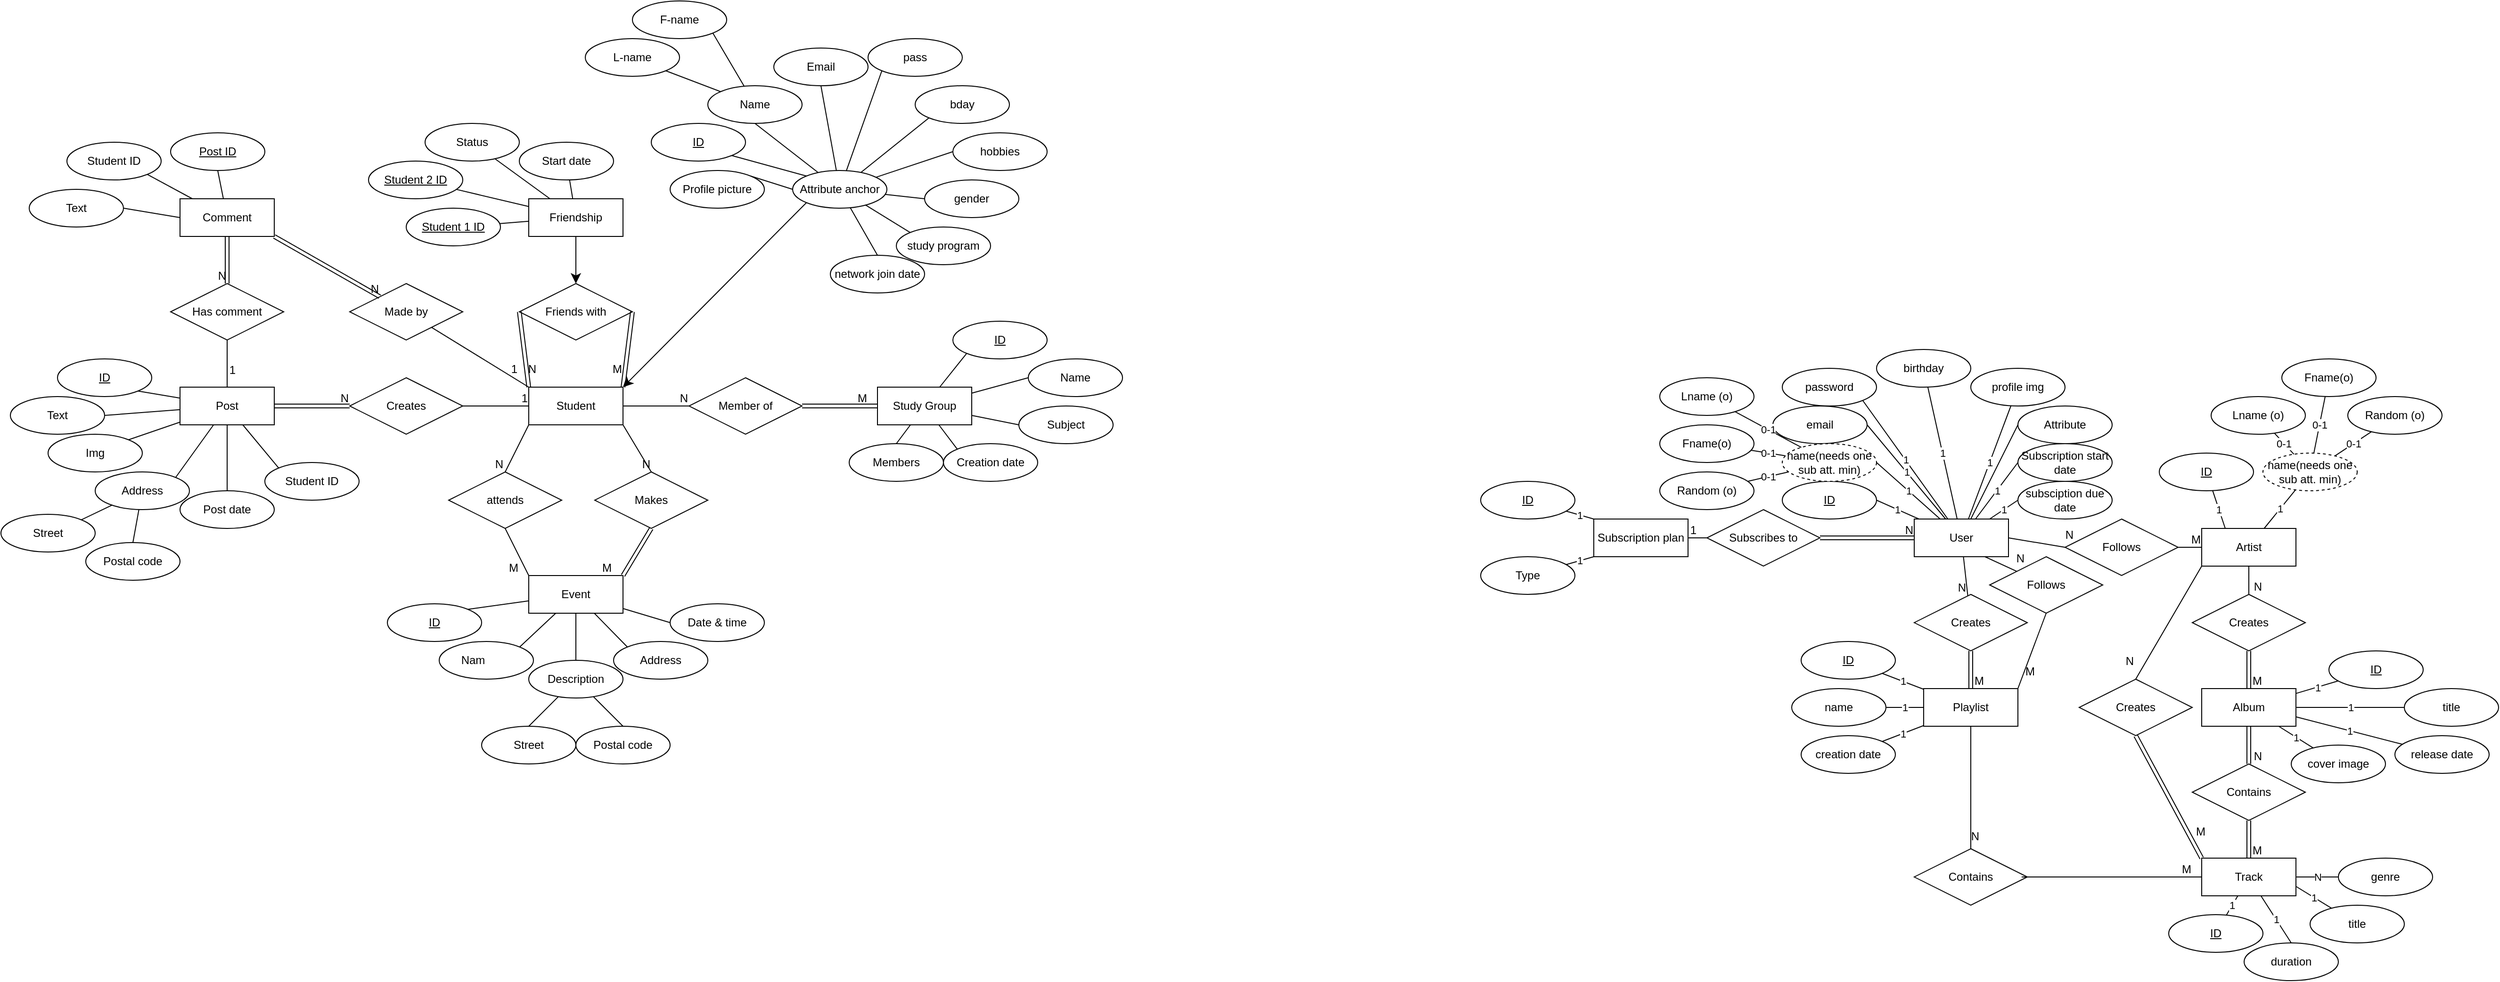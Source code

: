 <mxfile version="25.0.3">
  <diagram id="R2lEEEUBdFMjLlhIrx00" name="Page-1">
    <mxGraphModel dx="3984" dy="1922" grid="1" gridSize="10" guides="1" tooltips="1" connect="1" arrows="1" fold="1" page="1" pageScale="1" pageWidth="850" pageHeight="1100" math="0" shadow="0" extFonts="Permanent Marker^https://fonts.googleapis.com/css?family=Permanent+Marker">
      <root>
        <mxCell id="0" />
        <mxCell id="1" parent="0" />
        <mxCell id="yKZ0u5D3wlYWX15F0u5D-1" value="User" style="whiteSpace=wrap;html=1;align=center;" parent="1" vertex="1">
          <mxGeometry x="220" y="420" width="100" height="40" as="geometry" />
        </mxCell>
        <mxCell id="yKZ0u5D3wlYWX15F0u5D-2" value="Subscription plan" style="whiteSpace=wrap;html=1;align=center;" parent="1" vertex="1">
          <mxGeometry x="-120" y="420" width="100" height="40" as="geometry" />
        </mxCell>
        <mxCell id="yKZ0u5D3wlYWX15F0u5D-3" value="Artist" style="whiteSpace=wrap;html=1;align=center;" parent="1" vertex="1">
          <mxGeometry x="525" y="430" width="100" height="40" as="geometry" />
        </mxCell>
        <mxCell id="yKZ0u5D3wlYWX15F0u5D-4" value="Album" style="whiteSpace=wrap;html=1;align=center;" parent="1" vertex="1">
          <mxGeometry x="525" y="600" width="100" height="40" as="geometry" />
        </mxCell>
        <mxCell id="yKZ0u5D3wlYWX15F0u5D-5" value="Track" style="whiteSpace=wrap;html=1;align=center;" parent="1" vertex="1">
          <mxGeometry x="525" y="780" width="100" height="40" as="geometry" />
        </mxCell>
        <mxCell id="yKZ0u5D3wlYWX15F0u5D-6" value="Playlist" style="whiteSpace=wrap;html=1;align=center;" parent="1" vertex="1">
          <mxGeometry x="230" y="600" width="100" height="40" as="geometry" />
        </mxCell>
        <mxCell id="yKZ0u5D3wlYWX15F0u5D-7" value="Creates" style="shape=rhombus;perimeter=rhombusPerimeter;whiteSpace=wrap;html=1;align=center;" parent="1" vertex="1">
          <mxGeometry x="395" y="590" width="120" height="60" as="geometry" />
        </mxCell>
        <mxCell id="yKZ0u5D3wlYWX15F0u5D-11" value="Follows" style="shape=rhombus;perimeter=rhombusPerimeter;whiteSpace=wrap;html=1;align=center;" parent="1" vertex="1">
          <mxGeometry x="300" y="460" width="120" height="60" as="geometry" />
        </mxCell>
        <mxCell id="yKZ0u5D3wlYWX15F0u5D-12" value="Follows" style="shape=rhombus;perimeter=rhombusPerimeter;whiteSpace=wrap;html=1;align=center;" parent="1" vertex="1">
          <mxGeometry x="380" y="420" width="120" height="60" as="geometry" />
        </mxCell>
        <mxCell id="yKZ0u5D3wlYWX15F0u5D-13" value="Creates" style="shape=rhombus;perimeter=rhombusPerimeter;whiteSpace=wrap;html=1;align=center;" parent="1" vertex="1">
          <mxGeometry x="515" y="500" width="120" height="60" as="geometry" />
        </mxCell>
        <mxCell id="yKZ0u5D3wlYWX15F0u5D-14" value="Creates" style="shape=rhombus;perimeter=rhombusPerimeter;whiteSpace=wrap;html=1;align=center;" parent="1" vertex="1">
          <mxGeometry x="220" y="500" width="120" height="60" as="geometry" />
        </mxCell>
        <mxCell id="yKZ0u5D3wlYWX15F0u5D-16" value="Subscribes to" style="shape=rhombus;perimeter=rhombusPerimeter;whiteSpace=wrap;html=1;align=center;" parent="1" vertex="1">
          <mxGeometry y="410" width="120" height="60" as="geometry" />
        </mxCell>
        <mxCell id="yKZ0u5D3wlYWX15F0u5D-17" value="Contains&lt;span style=&quot;color: rgba(0, 0, 0, 0); font-family: monospace; font-size: 0px; text-align: start; text-wrap-mode: nowrap;&quot;&gt;%3CmxGraphModel%3E%3Croot%3E%3CmxCell%20id%3D%220%22%2F%3E%3CmxCell%20id%3D%221%22%20parent%3D%220%22%2F%3E%3CmxCell%20id%3D%222%22%20value%3D%22Creates%22%20style%3D%22shape%3Drhombus%3Bperimeter%3DrhombusPerimeter%3BwhiteSpace%3Dwrap%3Bhtml%3D1%3Balign%3Dcenter%3B%22%20vertex%3D%221%22%20parent%3D%221%22%3E%3CmxGeometry%20x%3D%22190%22%20y%3D%22190%22%20width%3D%22120%22%20height%3D%2260%22%20as%3D%22geometry%22%2F%3E%3C%2FmxCell%3E%3C%2Froot%3E%3C%2FmxGraphModel%3E&lt;/span&gt;" style="shape=rhombus;perimeter=rhombusPerimeter;whiteSpace=wrap;html=1;align=center;" parent="1" vertex="1">
          <mxGeometry x="515" y="680" width="120" height="60" as="geometry" />
        </mxCell>
        <mxCell id="yKZ0u5D3wlYWX15F0u5D-18" value="Contains&lt;span style=&quot;color: rgba(0, 0, 0, 0); font-family: monospace; font-size: 0px; text-align: start; text-wrap-mode: nowrap;&quot;&gt;%3CmxGraphModel%3E%3Croot%3E%3CmxCell%20id%3D%220%22%2F%3E%3CmxCell%20id%3D%221%22%20parent%3D%220%22%2F%3E%3CmxCell%20id%3D%222%22%20value%3D%22Creates%22%20style%3D%22shape%3Drhombus%3Bperimeter%3DrhombusPerimeter%3BwhiteSpace%3Dwrap%3Bhtml%3D1%3Balign%3Dcenter%3B%22%20vertex%3D%221%22%20parent%3D%221%22%3E%3CmxGeometry%20x%3D%22190%22%20y%3D%22190%22%20width%3D%22120%22%20height%3D%2260%22%20as%3D%22geometry%22%2F%3E%3C%2FmxCell%3E%3C%2Froot%3E%3C%2FmxGraphModel%3E&lt;/span&gt;" style="shape=rhombus;perimeter=rhombusPerimeter;whiteSpace=wrap;html=1;align=center;" parent="1" vertex="1">
          <mxGeometry x="220" y="770" width="120" height="60" as="geometry" />
        </mxCell>
        <mxCell id="yKZ0u5D3wlYWX15F0u5D-21" value="" style="endArrow=none;html=1;rounded=0;exitX=1;exitY=0.5;exitDx=0;exitDy=0;entryX=0;entryY=0.5;entryDx=0;entryDy=0;" parent="1" source="yKZ0u5D3wlYWX15F0u5D-1" target="yKZ0u5D3wlYWX15F0u5D-12" edge="1">
          <mxGeometry relative="1" as="geometry">
            <mxPoint x="320" y="440" as="sourcePoint" />
            <mxPoint x="370" y="440" as="targetPoint" />
          </mxGeometry>
        </mxCell>
        <mxCell id="yKZ0u5D3wlYWX15F0u5D-22" value="N" style="resizable=0;html=1;whiteSpace=wrap;align=right;verticalAlign=bottom;" parent="yKZ0u5D3wlYWX15F0u5D-21" connectable="0" vertex="1">
          <mxGeometry x="1" relative="1" as="geometry">
            <mxPoint x="10" y="-5" as="offset" />
          </mxGeometry>
        </mxCell>
        <mxCell id="yKZ0u5D3wlYWX15F0u5D-23" value="" style="endArrow=none;html=1;rounded=0;" parent="1" source="yKZ0u5D3wlYWX15F0u5D-12" target="yKZ0u5D3wlYWX15F0u5D-3" edge="1">
          <mxGeometry relative="1" as="geometry">
            <mxPoint x="490" y="460" as="sourcePoint" />
            <mxPoint x="520" y="470" as="targetPoint" />
          </mxGeometry>
        </mxCell>
        <mxCell id="yKZ0u5D3wlYWX15F0u5D-24" value="M" style="resizable=0;html=1;whiteSpace=wrap;align=right;verticalAlign=bottom;" parent="yKZ0u5D3wlYWX15F0u5D-23" connectable="0" vertex="1">
          <mxGeometry x="1" relative="1" as="geometry" />
        </mxCell>
        <mxCell id="yKZ0u5D3wlYWX15F0u5D-25" value="" style="endArrow=none;html=1;rounded=0;exitX=0.5;exitY=1;exitDx=0;exitDy=0;entryX=0.5;entryY=0;entryDx=0;entryDy=0;" parent="1" source="yKZ0u5D3wlYWX15F0u5D-3" target="yKZ0u5D3wlYWX15F0u5D-13" edge="1">
          <mxGeometry relative="1" as="geometry">
            <mxPoint x="680" y="480" as="sourcePoint" />
            <mxPoint x="680" y="520" as="targetPoint" />
          </mxGeometry>
        </mxCell>
        <mxCell id="yKZ0u5D3wlYWX15F0u5D-26" value="N" style="resizable=0;html=1;whiteSpace=wrap;align=right;verticalAlign=bottom;" parent="yKZ0u5D3wlYWX15F0u5D-25" connectable="0" vertex="1">
          <mxGeometry x="1" relative="1" as="geometry">
            <mxPoint x="15" as="offset" />
          </mxGeometry>
        </mxCell>
        <mxCell id="yKZ0u5D3wlYWX15F0u5D-45" value="" style="endArrow=none;html=1;rounded=0;exitX=0.75;exitY=1;exitDx=0;exitDy=0;" parent="1" source="yKZ0u5D3wlYWX15F0u5D-1" target="yKZ0u5D3wlYWX15F0u5D-11" edge="1">
          <mxGeometry relative="1" as="geometry">
            <mxPoint x="330" y="580" as="sourcePoint" />
            <mxPoint x="490" y="580" as="targetPoint" />
          </mxGeometry>
        </mxCell>
        <mxCell id="yKZ0u5D3wlYWX15F0u5D-46" value="N" style="resizable=0;html=1;whiteSpace=wrap;align=right;verticalAlign=bottom;" parent="yKZ0u5D3wlYWX15F0u5D-45" connectable="0" vertex="1">
          <mxGeometry x="1" relative="1" as="geometry">
            <mxPoint x="10" y="-5" as="offset" />
          </mxGeometry>
        </mxCell>
        <mxCell id="yKZ0u5D3wlYWX15F0u5D-47" value="" style="endArrow=none;html=1;rounded=0;entryX=1;entryY=0;entryDx=0;entryDy=0;exitX=0.5;exitY=1;exitDx=0;exitDy=0;" parent="1" source="yKZ0u5D3wlYWX15F0u5D-11" target="yKZ0u5D3wlYWX15F0u5D-6" edge="1">
          <mxGeometry relative="1" as="geometry">
            <mxPoint x="495" y="450" as="sourcePoint" />
            <mxPoint x="340" y="530" as="targetPoint" />
          </mxGeometry>
        </mxCell>
        <mxCell id="yKZ0u5D3wlYWX15F0u5D-48" value="M" style="resizable=0;html=1;whiteSpace=wrap;align=right;verticalAlign=bottom;" parent="yKZ0u5D3wlYWX15F0u5D-47" connectable="0" vertex="1">
          <mxGeometry x="1" relative="1" as="geometry">
            <mxPoint x="20" y="-10" as="offset" />
          </mxGeometry>
        </mxCell>
        <mxCell id="yKZ0u5D3wlYWX15F0u5D-52" value="" style="endArrow=none;html=1;rounded=0;exitX=0;exitY=1;exitDx=0;exitDy=0;entryX=0.5;entryY=0;entryDx=0;entryDy=0;" parent="1" source="yKZ0u5D3wlYWX15F0u5D-3" target="yKZ0u5D3wlYWX15F0u5D-7" edge="1">
          <mxGeometry relative="1" as="geometry">
            <mxPoint x="585" y="570" as="sourcePoint" />
            <mxPoint x="585" y="610" as="targetPoint" />
          </mxGeometry>
        </mxCell>
        <mxCell id="yKZ0u5D3wlYWX15F0u5D-55" value="ID" style="ellipse;whiteSpace=wrap;html=1;align=center;fontStyle=4;" parent="1" vertex="1">
          <mxGeometry x="660" y="560" width="100" height="40" as="geometry" />
        </mxCell>
        <mxCell id="yKZ0u5D3wlYWX15F0u5D-57" value="ID" style="ellipse;whiteSpace=wrap;html=1;align=center;fontStyle=4;" parent="1" vertex="1">
          <mxGeometry x="480" y="350" width="100" height="40" as="geometry" />
        </mxCell>
        <mxCell id="yKZ0u5D3wlYWX15F0u5D-58" value="ID" style="ellipse;whiteSpace=wrap;html=1;align=center;fontStyle=4;" parent="1" vertex="1">
          <mxGeometry x="100" y="550" width="100" height="40" as="geometry" />
        </mxCell>
        <mxCell id="yKZ0u5D3wlYWX15F0u5D-59" value="ID" style="ellipse;whiteSpace=wrap;html=1;align=center;fontStyle=4;" parent="1" vertex="1">
          <mxGeometry x="80" y="380" width="100" height="40" as="geometry" />
        </mxCell>
        <mxCell id="yKZ0u5D3wlYWX15F0u5D-60" value="ID" style="ellipse;whiteSpace=wrap;html=1;align=center;fontStyle=4;" parent="1" vertex="1">
          <mxGeometry x="-240" y="380" width="100" height="40" as="geometry" />
        </mxCell>
        <mxCell id="yKZ0u5D3wlYWX15F0u5D-61" value="ID" style="ellipse;whiteSpace=wrap;html=1;align=center;fontStyle=4;" parent="1" vertex="1">
          <mxGeometry x="490" y="840" width="100" height="40" as="geometry" />
        </mxCell>
        <mxCell id="yKZ0u5D3wlYWX15F0u5D-63" value="Type" style="ellipse;whiteSpace=wrap;html=1;align=center;" parent="1" vertex="1">
          <mxGeometry x="-240" y="460" width="100" height="40" as="geometry" />
        </mxCell>
        <mxCell id="yKZ0u5D3wlYWX15F0u5D-65" value="1" style="endArrow=none;html=1;rounded=0;entryX=0;entryY=0;entryDx=0;entryDy=0;" parent="1" source="yKZ0u5D3wlYWX15F0u5D-60" target="yKZ0u5D3wlYWX15F0u5D-2" edge="1">
          <mxGeometry relative="1" as="geometry">
            <mxPoint x="-130" y="520" as="sourcePoint" />
            <mxPoint x="30" y="520" as="targetPoint" />
          </mxGeometry>
        </mxCell>
        <mxCell id="yKZ0u5D3wlYWX15F0u5D-66" value="1" style="endArrow=none;html=1;rounded=0;entryX=0;entryY=1;entryDx=0;entryDy=0;" parent="1" source="yKZ0u5D3wlYWX15F0u5D-63" target="yKZ0u5D3wlYWX15F0u5D-2" edge="1">
          <mxGeometry relative="1" as="geometry">
            <mxPoint x="-109" y="416" as="sourcePoint" />
            <mxPoint x="-80" y="430" as="targetPoint" />
          </mxGeometry>
        </mxCell>
        <mxCell id="yKZ0u5D3wlYWX15F0u5D-68" value="1" style="endArrow=none;html=1;rounded=0;exitX=1;exitY=0.5;exitDx=0;exitDy=0;" parent="1" source="yKZ0u5D3wlYWX15F0u5D-59" target="yKZ0u5D3wlYWX15F0u5D-1" edge="1">
          <mxGeometry relative="1" as="geometry">
            <mxPoint x="301" y="357" as="sourcePoint" />
            <mxPoint x="335" y="380" as="targetPoint" />
          </mxGeometry>
        </mxCell>
        <mxCell id="yKZ0u5D3wlYWX15F0u5D-70" value="1" style="endArrow=none;html=1;rounded=0;entryX=0.25;entryY=0;entryDx=0;entryDy=0;" parent="1" source="yKZ0u5D3wlYWX15F0u5D-57" target="yKZ0u5D3wlYWX15F0u5D-3" edge="1">
          <mxGeometry relative="1" as="geometry">
            <mxPoint x="222" y="398" as="sourcePoint" />
            <mxPoint x="261" y="430" as="targetPoint" />
          </mxGeometry>
        </mxCell>
        <mxCell id="yKZ0u5D3wlYWX15F0u5D-72" value="email" style="ellipse;whiteSpace=wrap;html=1;align=center;" parent="1" vertex="1">
          <mxGeometry x="70" y="300" width="100" height="40" as="geometry" />
        </mxCell>
        <mxCell id="yKZ0u5D3wlYWX15F0u5D-73" value="password" style="ellipse;whiteSpace=wrap;html=1;align=center;" parent="1" vertex="1">
          <mxGeometry x="80" y="260" width="100" height="40" as="geometry" />
        </mxCell>
        <mxCell id="yKZ0u5D3wlYWX15F0u5D-74" value="birthday" style="ellipse;whiteSpace=wrap;html=1;align=center;" parent="1" vertex="1">
          <mxGeometry x="180" y="240" width="100" height="40" as="geometry" />
        </mxCell>
        <mxCell id="yKZ0u5D3wlYWX15F0u5D-75" value="profile img" style="ellipse;whiteSpace=wrap;html=1;align=center;" parent="1" vertex="1">
          <mxGeometry x="280" y="260" width="100" height="40" as="geometry" />
        </mxCell>
        <mxCell id="yKZ0u5D3wlYWX15F0u5D-76" value="subsciption due date" style="ellipse;whiteSpace=wrap;html=1;align=center;" parent="1" vertex="1">
          <mxGeometry x="330" y="380" width="100" height="40" as="geometry" />
        </mxCell>
        <mxCell id="yKZ0u5D3wlYWX15F0u5D-77" value="Subscription start date" style="ellipse;whiteSpace=wrap;html=1;align=center;" parent="1" vertex="1">
          <mxGeometry x="330" y="340" width="100" height="40" as="geometry" />
        </mxCell>
        <mxCell id="yKZ0u5D3wlYWX15F0u5D-78" value="Attribute" style="ellipse;whiteSpace=wrap;html=1;align=center;" parent="1" vertex="1">
          <mxGeometry x="330" y="300" width="100" height="40" as="geometry" />
        </mxCell>
        <mxCell id="yKZ0u5D3wlYWX15F0u5D-80" value="name(needs one sub att. min)" style="ellipse;whiteSpace=wrap;html=1;align=center;dashed=1;" parent="1" vertex="1">
          <mxGeometry x="80" y="340" width="100" height="40" as="geometry" />
        </mxCell>
        <mxCell id="yKZ0u5D3wlYWX15F0u5D-84" value="Fname(o)" style="ellipse;whiteSpace=wrap;html=1;align=center;" parent="1" vertex="1">
          <mxGeometry x="-50" y="320" width="100" height="40" as="geometry" />
        </mxCell>
        <mxCell id="yKZ0u5D3wlYWX15F0u5D-85" value="Lname (o)" style="ellipse;whiteSpace=wrap;html=1;align=center;" parent="1" vertex="1">
          <mxGeometry x="-50" y="270" width="100" height="40" as="geometry" />
        </mxCell>
        <mxCell id="yKZ0u5D3wlYWX15F0u5D-87" value="&lt;span style=&quot;color: rgb(0, 0, 0); font-family: Helvetica; font-size: 11px; font-style: normal; font-variant-ligatures: normal; font-variant-caps: normal; font-weight: 400; letter-spacing: normal; orphans: 2; text-align: center; text-indent: 0px; text-transform: none; widows: 2; word-spacing: 0px; -webkit-text-stroke-width: 0px; white-space: nowrap; background-color: rgb(255, 255, 255); text-decoration-thickness: initial; text-decoration-style: initial; text-decoration-color: initial; display: inline !important; float: none;&quot;&gt;0-1&lt;/span&gt;" style="endArrow=none;html=1;rounded=0;" parent="1" source="yKZ0u5D3wlYWX15F0u5D-84" target="yKZ0u5D3wlYWX15F0u5D-80" edge="1">
          <mxGeometry relative="1" as="geometry">
            <mxPoint x="-40" y="220" as="sourcePoint" />
            <mxPoint x="120" y="220" as="targetPoint" />
          </mxGeometry>
        </mxCell>
        <mxCell id="yKZ0u5D3wlYWX15F0u5D-88" value="0-1" style="endArrow=none;html=1;rounded=0;" parent="1" source="yKZ0u5D3wlYWX15F0u5D-85" target="yKZ0u5D3wlYWX15F0u5D-80" edge="1">
          <mxGeometry relative="1" as="geometry">
            <mxPoint x="45" y="324" as="sourcePoint" />
            <mxPoint x="95" y="346" as="targetPoint" />
          </mxGeometry>
        </mxCell>
        <mxCell id="yKZ0u5D3wlYWX15F0u5D-89" value="1" style="endArrow=none;html=1;rounded=0;exitX=1;exitY=0.5;exitDx=0;exitDy=0;" parent="1" source="yKZ0u5D3wlYWX15F0u5D-72" target="yKZ0u5D3wlYWX15F0u5D-1" edge="1">
          <mxGeometry relative="1" as="geometry">
            <mxPoint x="45" y="324" as="sourcePoint" />
            <mxPoint x="95" y="346" as="targetPoint" />
          </mxGeometry>
        </mxCell>
        <mxCell id="yKZ0u5D3wlYWX15F0u5D-90" value="1" style="endArrow=none;html=1;rounded=0;exitX=1;exitY=1;exitDx=0;exitDy=0;" parent="1" source="yKZ0u5D3wlYWX15F0u5D-73" target="yKZ0u5D3wlYWX15F0u5D-1" edge="1">
          <mxGeometry relative="1" as="geometry">
            <mxPoint x="193" y="330" as="sourcePoint" />
            <mxPoint x="270" y="430" as="targetPoint" />
          </mxGeometry>
        </mxCell>
        <mxCell id="yKZ0u5D3wlYWX15F0u5D-91" value="1" style="endArrow=none;html=1;rounded=0;" parent="1" source="yKZ0u5D3wlYWX15F0u5D-74" target="yKZ0u5D3wlYWX15F0u5D-1" edge="1">
          <mxGeometry relative="1" as="geometry">
            <mxPoint x="200" y="300" as="sourcePoint" />
            <mxPoint x="265" y="430" as="targetPoint" />
          </mxGeometry>
        </mxCell>
        <mxCell id="yKZ0u5D3wlYWX15F0u5D-92" value="1" style="endArrow=none;html=1;rounded=0;" parent="1" source="yKZ0u5D3wlYWX15F0u5D-75" target="yKZ0u5D3wlYWX15F0u5D-1" edge="1">
          <mxGeometry relative="1" as="geometry">
            <mxPoint x="275" y="270" as="sourcePoint" />
            <mxPoint x="275" y="430" as="targetPoint" />
          </mxGeometry>
        </mxCell>
        <mxCell id="yKZ0u5D3wlYWX15F0u5D-93" value="" style="endArrow=none;html=1;rounded=0;exitX=0;exitY=0.5;exitDx=0;exitDy=0;" parent="1" source="yKZ0u5D3wlYWX15F0u5D-78" target="yKZ0u5D3wlYWX15F0u5D-1" edge="1">
          <mxGeometry relative="1" as="geometry">
            <mxPoint x="332" y="310" as="sourcePoint" />
            <mxPoint x="283" y="430" as="targetPoint" />
          </mxGeometry>
        </mxCell>
        <mxCell id="yKZ0u5D3wlYWX15F0u5D-94" value="1" style="endArrow=none;html=1;rounded=0;exitX=0;exitY=0.5;exitDx=0;exitDy=0;" parent="1" source="yKZ0u5D3wlYWX15F0u5D-77" target="yKZ0u5D3wlYWX15F0u5D-1" edge="1">
          <mxGeometry relative="1" as="geometry">
            <mxPoint x="355" y="349" as="sourcePoint" />
            <mxPoint x="291" y="430" as="targetPoint" />
          </mxGeometry>
        </mxCell>
        <mxCell id="yKZ0u5D3wlYWX15F0u5D-95" value="1" style="endArrow=none;html=1;rounded=0;exitX=0;exitY=0.5;exitDx=0;exitDy=0;" parent="1" source="yKZ0u5D3wlYWX15F0u5D-76" target="yKZ0u5D3wlYWX15F0u5D-1" edge="1">
          <mxGeometry relative="1" as="geometry">
            <mxPoint x="314" y="387" as="sourcePoint" />
            <mxPoint x="260" y="424.0" as="targetPoint" />
          </mxGeometry>
        </mxCell>
        <mxCell id="yKZ0u5D3wlYWX15F0u5D-96" value="1" style="endArrow=none;html=1;rounded=0;exitX=1;exitY=0.5;exitDx=0;exitDy=0;" parent="1" source="yKZ0u5D3wlYWX15F0u5D-80" target="yKZ0u5D3wlYWX15F0u5D-1" edge="1">
          <mxGeometry relative="1" as="geometry">
            <mxPoint x="193" y="330" as="sourcePoint" />
            <mxPoint x="261" y="430" as="targetPoint" />
          </mxGeometry>
        </mxCell>
        <mxCell id="KcFt13vw23fe0HxH1k5O-15" value="name(needs one sub att. min)" style="ellipse;whiteSpace=wrap;html=1;align=center;dashed=1;" parent="1" vertex="1">
          <mxGeometry x="590" y="350" width="100" height="40" as="geometry" />
        </mxCell>
        <mxCell id="KcFt13vw23fe0HxH1k5O-17" value="Random (o)" style="ellipse;whiteSpace=wrap;html=1;align=center;" parent="1" vertex="1">
          <mxGeometry x="-50" y="370" width="100" height="40" as="geometry" />
        </mxCell>
        <mxCell id="KcFt13vw23fe0HxH1k5O-18" value="0-1" style="endArrow=none;html=1;rounded=0;" parent="1" source="KcFt13vw23fe0HxH1k5O-17" target="yKZ0u5D3wlYWX15F0u5D-80" edge="1">
          <mxGeometry relative="1" as="geometry">
            <mxPoint x="47" y="322" as="sourcePoint" />
            <mxPoint x="109" y="354" as="targetPoint" />
          </mxGeometry>
        </mxCell>
        <mxCell id="KcFt13vw23fe0HxH1k5O-19" value="Fname(o)" style="ellipse;whiteSpace=wrap;html=1;align=center;" parent="1" vertex="1">
          <mxGeometry x="610" y="250" width="100" height="40" as="geometry" />
        </mxCell>
        <mxCell id="KcFt13vw23fe0HxH1k5O-20" value="Lname (o)" style="ellipse;whiteSpace=wrap;html=1;align=center;" parent="1" vertex="1">
          <mxGeometry x="535" y="290" width="100" height="40" as="geometry" />
        </mxCell>
        <mxCell id="KcFt13vw23fe0HxH1k5O-21" value="Random (o)" style="ellipse;whiteSpace=wrap;html=1;align=center;" parent="1" vertex="1">
          <mxGeometry x="680" y="290" width="100" height="40" as="geometry" />
        </mxCell>
        <mxCell id="KcFt13vw23fe0HxH1k5O-22" value="0-1" style="endArrow=none;html=1;rounded=0;" parent="1" source="KcFt13vw23fe0HxH1k5O-20" target="KcFt13vw23fe0HxH1k5O-15" edge="1">
          <mxGeometry relative="1" as="geometry">
            <mxPoint x="490" y="230" as="sourcePoint" />
            <mxPoint x="650" y="230" as="targetPoint" />
          </mxGeometry>
        </mxCell>
        <mxCell id="KcFt13vw23fe0HxH1k5O-23" value="0-1" style="endArrow=none;html=1;rounded=0;" parent="1" source="KcFt13vw23fe0HxH1k5O-15" target="KcFt13vw23fe0HxH1k5O-19" edge="1">
          <mxGeometry relative="1" as="geometry">
            <mxPoint x="530" y="250" as="sourcePoint" />
            <mxPoint x="690" y="260" as="targetPoint" />
          </mxGeometry>
        </mxCell>
        <mxCell id="KcFt13vw23fe0HxH1k5O-24" value="0-1" style="endArrow=none;html=1;rounded=0;" parent="1" edge="1">
          <mxGeometry relative="1" as="geometry">
            <mxPoint x="705.275" y="327.15" as="sourcePoint" />
            <mxPoint x="666.652" y="352.833" as="targetPoint" />
          </mxGeometry>
        </mxCell>
        <mxCell id="KcFt13vw23fe0HxH1k5O-26" value="1" style="endArrow=none;html=1;rounded=0;" parent="1" source="yKZ0u5D3wlYWX15F0u5D-3" target="KcFt13vw23fe0HxH1k5O-15" edge="1">
          <mxGeometry relative="1" as="geometry">
            <mxPoint x="660" y="420" as="sourcePoint" />
            <mxPoint x="820" y="420" as="targetPoint" />
          </mxGeometry>
        </mxCell>
        <mxCell id="KcFt13vw23fe0HxH1k5O-30" value="1" style="endArrow=none;html=1;rounded=0;" parent="1" source="yKZ0u5D3wlYWX15F0u5D-61" target="yKZ0u5D3wlYWX15F0u5D-5" edge="1">
          <mxGeometry relative="1" as="geometry">
            <mxPoint x="601" y="440" as="sourcePoint" />
            <mxPoint x="635" y="399" as="targetPoint" />
          </mxGeometry>
        </mxCell>
        <mxCell id="KcFt13vw23fe0HxH1k5O-31" value="duration" style="ellipse;whiteSpace=wrap;html=1;align=center;" parent="1" vertex="1">
          <mxGeometry x="570" y="870" width="100" height="40" as="geometry" />
        </mxCell>
        <mxCell id="KcFt13vw23fe0HxH1k5O-32" value="title" style="ellipse;whiteSpace=wrap;html=1;align=center;" parent="1" vertex="1">
          <mxGeometry x="640" y="830" width="100" height="40" as="geometry" />
        </mxCell>
        <mxCell id="KcFt13vw23fe0HxH1k5O-33" value="1" style="endArrow=none;html=1;rounded=0;exitX=0.5;exitY=0;exitDx=0;exitDy=0;" parent="1" source="KcFt13vw23fe0HxH1k5O-31" target="yKZ0u5D3wlYWX15F0u5D-5" edge="1">
          <mxGeometry relative="1" as="geometry">
            <mxPoint x="561" y="851" as="sourcePoint" />
            <mxPoint x="573" y="830" as="targetPoint" />
          </mxGeometry>
        </mxCell>
        <mxCell id="KcFt13vw23fe0HxH1k5O-34" value="1" style="endArrow=none;html=1;rounded=0;entryX=1;entryY=0.75;entryDx=0;entryDy=0;" parent="1" source="KcFt13vw23fe0HxH1k5O-32" target="yKZ0u5D3wlYWX15F0u5D-5" edge="1">
          <mxGeometry relative="1" as="geometry">
            <mxPoint x="571" y="861" as="sourcePoint" />
            <mxPoint x="583" y="840" as="targetPoint" />
          </mxGeometry>
        </mxCell>
        <mxCell id="KcFt13vw23fe0HxH1k5O-36" value="genre" style="ellipse;whiteSpace=wrap;html=1;align=center;" parent="1" vertex="1">
          <mxGeometry x="670" y="780" width="100" height="40" as="geometry" />
        </mxCell>
        <mxCell id="KcFt13vw23fe0HxH1k5O-37" value="N" style="endArrow=none;html=1;rounded=0;entryX=1;entryY=0.5;entryDx=0;entryDy=0;" parent="1" source="KcFt13vw23fe0HxH1k5O-36" target="yKZ0u5D3wlYWX15F0u5D-5" edge="1">
          <mxGeometry relative="1" as="geometry">
            <mxPoint x="581" y="871" as="sourcePoint" />
            <mxPoint x="593" y="850" as="targetPoint" />
          </mxGeometry>
        </mxCell>
        <mxCell id="KcFt13vw23fe0HxH1k5O-38" value="1" style="endArrow=none;html=1;rounded=0;" parent="1" source="yKZ0u5D3wlYWX15F0u5D-4" target="yKZ0u5D3wlYWX15F0u5D-55" edge="1">
          <mxGeometry relative="1" as="geometry">
            <mxPoint x="601" y="440" as="sourcePoint" />
            <mxPoint x="635" y="399" as="targetPoint" />
          </mxGeometry>
        </mxCell>
        <mxCell id="KcFt13vw23fe0HxH1k5O-39" value="title" style="ellipse;whiteSpace=wrap;html=1;align=center;" parent="1" vertex="1">
          <mxGeometry x="740" y="600" width="100" height="40" as="geometry" />
        </mxCell>
        <mxCell id="KcFt13vw23fe0HxH1k5O-40" value="1" style="endArrow=none;html=1;rounded=0;" parent="1" source="yKZ0u5D3wlYWX15F0u5D-4" target="KcFt13vw23fe0HxH1k5O-39" edge="1">
          <mxGeometry relative="1" as="geometry">
            <mxPoint x="635" y="615" as="sourcePoint" />
            <mxPoint x="680" y="602" as="targetPoint" />
          </mxGeometry>
        </mxCell>
        <mxCell id="KcFt13vw23fe0HxH1k5O-42" value="release date" style="ellipse;whiteSpace=wrap;html=1;align=center;" parent="1" vertex="1">
          <mxGeometry x="730" y="650" width="100" height="40" as="geometry" />
        </mxCell>
        <mxCell id="KcFt13vw23fe0HxH1k5O-43" value="cover image" style="ellipse;whiteSpace=wrap;html=1;align=center;" parent="1" vertex="1">
          <mxGeometry x="620" y="660" width="100" height="40" as="geometry" />
        </mxCell>
        <mxCell id="KcFt13vw23fe0HxH1k5O-44" value="1" style="endArrow=none;html=1;rounded=0;exitX=1;exitY=0.75;exitDx=0;exitDy=0;" parent="1" source="yKZ0u5D3wlYWX15F0u5D-4" target="KcFt13vw23fe0HxH1k5O-42" edge="1">
          <mxGeometry relative="1" as="geometry">
            <mxPoint x="635" y="640" as="sourcePoint" />
            <mxPoint x="751" y="633" as="targetPoint" />
          </mxGeometry>
        </mxCell>
        <mxCell id="KcFt13vw23fe0HxH1k5O-45" value="1" style="endArrow=none;html=1;rounded=0;" parent="1" source="KcFt13vw23fe0HxH1k5O-43" target="yKZ0u5D3wlYWX15F0u5D-4" edge="1">
          <mxGeometry relative="1" as="geometry">
            <mxPoint x="645" y="650" as="sourcePoint" />
            <mxPoint x="761" y="643" as="targetPoint" />
          </mxGeometry>
        </mxCell>
        <mxCell id="KcFt13vw23fe0HxH1k5O-48" value="name" style="ellipse;whiteSpace=wrap;html=1;align=center;" parent="1" vertex="1">
          <mxGeometry x="90" y="600" width="100" height="40" as="geometry" />
        </mxCell>
        <mxCell id="KcFt13vw23fe0HxH1k5O-49" value="1" style="endArrow=none;html=1;rounded=0;" parent="1" source="yKZ0u5D3wlYWX15F0u5D-6" target="yKZ0u5D3wlYWX15F0u5D-58" edge="1">
          <mxGeometry relative="1" as="geometry">
            <mxPoint x="340" y="410" as="sourcePoint" />
            <mxPoint x="308" y="430" as="targetPoint" />
          </mxGeometry>
        </mxCell>
        <mxCell id="KcFt13vw23fe0HxH1k5O-50" value="1" style="endArrow=none;html=1;rounded=0;" parent="1" source="yKZ0u5D3wlYWX15F0u5D-6" target="KcFt13vw23fe0HxH1k5O-48" edge="1">
          <mxGeometry relative="1" as="geometry">
            <mxPoint x="230" y="620" as="sourcePoint" />
            <mxPoint x="206" y="617" as="targetPoint" />
          </mxGeometry>
        </mxCell>
        <mxCell id="KcFt13vw23fe0HxH1k5O-51" value="creation date" style="ellipse;whiteSpace=wrap;html=1;align=center;" parent="1" vertex="1">
          <mxGeometry x="100" y="650" width="100" height="40" as="geometry" />
        </mxCell>
        <mxCell id="KcFt13vw23fe0HxH1k5O-52" value="1" style="endArrow=none;html=1;rounded=0;" parent="1" source="yKZ0u5D3wlYWX15F0u5D-6" target="KcFt13vw23fe0HxH1k5O-51" edge="1">
          <mxGeometry relative="1" as="geometry">
            <mxPoint x="235" y="630" as="sourcePoint" />
            <mxPoint x="200" y="630" as="targetPoint" />
          </mxGeometry>
        </mxCell>
        <mxCell id="KcFt13vw23fe0HxH1k5O-53" value="" style="shape=link;html=1;rounded=0;exitX=0.5;exitY=1;exitDx=0;exitDy=0;entryX=0;entryY=0;entryDx=0;entryDy=0;" parent="1" source="yKZ0u5D3wlYWX15F0u5D-7" target="yKZ0u5D3wlYWX15F0u5D-5" edge="1">
          <mxGeometry relative="1" as="geometry">
            <mxPoint x="340" y="680" as="sourcePoint" />
            <mxPoint x="480" y="750" as="targetPoint" />
          </mxGeometry>
        </mxCell>
        <mxCell id="KcFt13vw23fe0HxH1k5O-54" value="N" style="resizable=0;html=1;whiteSpace=wrap;align=right;verticalAlign=bottom;" parent="KcFt13vw23fe0HxH1k5O-53" connectable="0" vertex="1">
          <mxGeometry x="1" relative="1" as="geometry">
            <mxPoint x="-70" y="-200" as="offset" />
          </mxGeometry>
        </mxCell>
        <mxCell id="KcFt13vw23fe0HxH1k5O-66" value="" style="shape=link;html=1;rounded=0;entryX=0.5;entryY=0;entryDx=0;entryDy=0;exitX=0.5;exitY=1;exitDx=0;exitDy=0;" parent="1" source="yKZ0u5D3wlYWX15F0u5D-13" target="yKZ0u5D3wlYWX15F0u5D-4" edge="1">
          <mxGeometry relative="1" as="geometry">
            <mxPoint x="574.76" y="560" as="sourcePoint" />
            <mxPoint x="574.76" y="590" as="targetPoint" />
          </mxGeometry>
        </mxCell>
        <mxCell id="KcFt13vw23fe0HxH1k5O-67" value="M" style="resizable=0;html=1;whiteSpace=wrap;align=right;verticalAlign=bottom;" parent="KcFt13vw23fe0HxH1k5O-66" connectable="0" vertex="1">
          <mxGeometry x="1" relative="1" as="geometry">
            <mxPoint x="15" as="offset" />
          </mxGeometry>
        </mxCell>
        <mxCell id="KcFt13vw23fe0HxH1k5O-69" value="" style="shape=link;html=1;rounded=0;entryX=0.5;entryY=0;entryDx=0;entryDy=0;exitX=0.5;exitY=1;exitDx=0;exitDy=0;" parent="1" source="yKZ0u5D3wlYWX15F0u5D-4" target="yKZ0u5D3wlYWX15F0u5D-17" edge="1">
          <mxGeometry relative="1" as="geometry">
            <mxPoint x="585" y="480" as="sourcePoint" />
            <mxPoint x="585" y="510" as="targetPoint" />
          </mxGeometry>
        </mxCell>
        <mxCell id="KcFt13vw23fe0HxH1k5O-70" value="N" style="resizable=0;html=1;whiteSpace=wrap;align=right;verticalAlign=bottom;" parent="KcFt13vw23fe0HxH1k5O-69" connectable="0" vertex="1">
          <mxGeometry x="1" relative="1" as="geometry">
            <mxPoint x="15" as="offset" />
          </mxGeometry>
        </mxCell>
        <mxCell id="KcFt13vw23fe0HxH1k5O-71" value="" style="endArrow=none;html=1;rounded=0;exitX=0.95;exitY=0.5;exitDx=0;exitDy=0;entryX=0;entryY=0.5;entryDx=0;entryDy=0;exitPerimeter=0;" parent="1" source="yKZ0u5D3wlYWX15F0u5D-18" target="yKZ0u5D3wlYWX15F0u5D-5" edge="1">
          <mxGeometry relative="1" as="geometry">
            <mxPoint x="465" y="660" as="sourcePoint" />
            <mxPoint x="535" y="790" as="targetPoint" />
          </mxGeometry>
        </mxCell>
        <mxCell id="KcFt13vw23fe0HxH1k5O-72" value="M" style="resizable=0;html=1;whiteSpace=wrap;align=right;verticalAlign=bottom;" parent="KcFt13vw23fe0HxH1k5O-71" connectable="0" vertex="1">
          <mxGeometry x="1" relative="1" as="geometry">
            <mxPoint x="5" y="-40" as="offset" />
          </mxGeometry>
        </mxCell>
        <mxCell id="KcFt13vw23fe0HxH1k5O-73" value="" style="endArrow=none;html=1;rounded=0;exitX=0.5;exitY=1;exitDx=0;exitDy=0;entryX=0.5;entryY=0;entryDx=0;entryDy=0;" parent="1" source="yKZ0u5D3wlYWX15F0u5D-6" target="yKZ0u5D3wlYWX15F0u5D-18" edge="1">
          <mxGeometry relative="1" as="geometry">
            <mxPoint x="330" y="450" as="sourcePoint" />
            <mxPoint x="390" y="460" as="targetPoint" />
          </mxGeometry>
        </mxCell>
        <mxCell id="KcFt13vw23fe0HxH1k5O-74" value="N" style="resizable=0;html=1;whiteSpace=wrap;align=right;verticalAlign=bottom;" parent="KcFt13vw23fe0HxH1k5O-73" connectable="0" vertex="1">
          <mxGeometry x="1" relative="1" as="geometry">
            <mxPoint x="10" y="-5" as="offset" />
          </mxGeometry>
        </mxCell>
        <mxCell id="KcFt13vw23fe0HxH1k5O-75" value="" style="shape=link;html=1;rounded=0;entryX=0.5;entryY=0;entryDx=0;entryDy=0;exitX=0.5;exitY=1;exitDx=0;exitDy=0;" parent="1" source="yKZ0u5D3wlYWX15F0u5D-17" target="yKZ0u5D3wlYWX15F0u5D-5" edge="1">
          <mxGeometry relative="1" as="geometry">
            <mxPoint x="585" y="650" as="sourcePoint" />
            <mxPoint x="585" y="690" as="targetPoint" />
          </mxGeometry>
        </mxCell>
        <mxCell id="KcFt13vw23fe0HxH1k5O-76" value="M" style="resizable=0;html=1;whiteSpace=wrap;align=right;verticalAlign=bottom;" parent="KcFt13vw23fe0HxH1k5O-75" connectable="0" vertex="1">
          <mxGeometry x="1" relative="1" as="geometry">
            <mxPoint x="15" as="offset" />
          </mxGeometry>
        </mxCell>
        <mxCell id="KcFt13vw23fe0HxH1k5O-81" value="" style="endArrow=none;html=1;rounded=0;exitX=0;exitY=0.5;exitDx=0;exitDy=0;entryX=1;entryY=0.5;entryDx=0;entryDy=0;" parent="1" source="yKZ0u5D3wlYWX15F0u5D-16" target="yKZ0u5D3wlYWX15F0u5D-2" edge="1">
          <mxGeometry relative="1" as="geometry">
            <mxPoint x="-50" y="530" as="sourcePoint" />
            <mxPoint x="110" y="530" as="targetPoint" />
          </mxGeometry>
        </mxCell>
        <mxCell id="KcFt13vw23fe0HxH1k5O-82" value="1" style="resizable=0;html=1;whiteSpace=wrap;align=right;verticalAlign=bottom;" parent="KcFt13vw23fe0HxH1k5O-81" connectable="0" vertex="1">
          <mxGeometry x="1" relative="1" as="geometry">
            <mxPoint x="10" as="offset" />
          </mxGeometry>
        </mxCell>
        <mxCell id="KcFt13vw23fe0HxH1k5O-84" value="" style="shape=link;html=1;rounded=0;exitX=1;exitY=0.5;exitDx=0;exitDy=0;entryX=0;entryY=0.5;entryDx=0;entryDy=0;" parent="1" source="yKZ0u5D3wlYWX15F0u5D-16" target="yKZ0u5D3wlYWX15F0u5D-1" edge="1">
          <mxGeometry relative="1" as="geometry">
            <mxPoint x="70" y="480" as="sourcePoint" />
            <mxPoint x="230" y="480" as="targetPoint" />
          </mxGeometry>
        </mxCell>
        <mxCell id="KcFt13vw23fe0HxH1k5O-85" value="N" style="resizable=0;html=1;whiteSpace=wrap;align=right;verticalAlign=bottom;" parent="KcFt13vw23fe0HxH1k5O-84" connectable="0" vertex="1">
          <mxGeometry x="1" relative="1" as="geometry" />
        </mxCell>
        <mxCell id="KcFt13vw23fe0HxH1k5O-86" value="" style="endArrow=none;html=1;rounded=0;" parent="1" source="yKZ0u5D3wlYWX15F0u5D-1" target="yKZ0u5D3wlYWX15F0u5D-14" edge="1">
          <mxGeometry relative="1" as="geometry">
            <mxPoint x="200" y="450" as="sourcePoint" />
            <mxPoint x="210" y="490" as="targetPoint" />
          </mxGeometry>
        </mxCell>
        <mxCell id="KcFt13vw23fe0HxH1k5O-87" value="N" style="resizable=0;html=1;whiteSpace=wrap;align=right;verticalAlign=bottom;" parent="KcFt13vw23fe0HxH1k5O-86" connectable="0" vertex="1">
          <mxGeometry x="1" relative="1" as="geometry" />
        </mxCell>
        <mxCell id="KcFt13vw23fe0HxH1k5O-90" value="" style="shape=link;html=1;rounded=0;entryX=0.5;entryY=0;entryDx=0;entryDy=0;exitX=0.5;exitY=1;exitDx=0;exitDy=0;" parent="1" source="yKZ0u5D3wlYWX15F0u5D-14" target="yKZ0u5D3wlYWX15F0u5D-6" edge="1">
          <mxGeometry relative="1" as="geometry">
            <mxPoint x="585" y="750" as="sourcePoint" />
            <mxPoint x="585" y="790" as="targetPoint" />
          </mxGeometry>
        </mxCell>
        <mxCell id="KcFt13vw23fe0HxH1k5O-91" value="M" style="resizable=0;html=1;whiteSpace=wrap;align=right;verticalAlign=bottom;" parent="KcFt13vw23fe0HxH1k5O-90" connectable="0" vertex="1">
          <mxGeometry x="1" relative="1" as="geometry">
            <mxPoint x="15" as="offset" />
          </mxGeometry>
        </mxCell>
        <mxCell id="KcFt13vw23fe0HxH1k5O-92" value="M" style="resizable=0;html=1;whiteSpace=wrap;align=right;verticalAlign=bottom;" parent="1" connectable="0" vertex="1">
          <mxGeometry x="515.002" y="800" as="geometry" />
        </mxCell>
        <mxCell id="x2v_Wdm-Bi8G_KDgG7ra-1" value="Student" style="whiteSpace=wrap;html=1;align=center;" vertex="1" parent="1">
          <mxGeometry x="-1250" y="280" width="100" height="40" as="geometry" />
        </mxCell>
        <mxCell id="x2v_Wdm-Bi8G_KDgG7ra-82" style="edgeStyle=none;shape=connector;curved=1;rounded=0;orthogonalLoop=1;jettySize=auto;html=1;exitX=0.5;exitY=1;exitDx=0;exitDy=0;entryX=0.5;entryY=0;entryDx=0;entryDy=0;strokeColor=default;align=center;verticalAlign=middle;fontFamily=Helvetica;fontSize=12;fontColor=default;labelBackgroundColor=default;startSize=8;endArrow=classic;endFill=1;endSize=8;" edge="1" parent="1" source="x2v_Wdm-Bi8G_KDgG7ra-2" target="x2v_Wdm-Bi8G_KDgG7ra-7">
          <mxGeometry relative="1" as="geometry" />
        </mxCell>
        <mxCell id="x2v_Wdm-Bi8G_KDgG7ra-84" style="edgeStyle=none;shape=connector;curved=1;rounded=0;orthogonalLoop=1;jettySize=auto;html=1;strokeColor=default;align=center;verticalAlign=middle;fontFamily=Helvetica;fontSize=12;fontColor=default;labelBackgroundColor=default;startSize=8;endArrow=none;endFill=0;endSize=8;" edge="1" parent="1" source="x2v_Wdm-Bi8G_KDgG7ra-2" target="x2v_Wdm-Bi8G_KDgG7ra-83">
          <mxGeometry relative="1" as="geometry" />
        </mxCell>
        <mxCell id="x2v_Wdm-Bi8G_KDgG7ra-86" style="edgeStyle=none;shape=connector;curved=1;rounded=0;orthogonalLoop=1;jettySize=auto;html=1;strokeColor=default;align=center;verticalAlign=middle;fontFamily=Helvetica;fontSize=12;fontColor=default;labelBackgroundColor=default;startSize=8;endArrow=none;endFill=0;endSize=8;" edge="1" parent="1" source="x2v_Wdm-Bi8G_KDgG7ra-2" target="x2v_Wdm-Bi8G_KDgG7ra-85">
          <mxGeometry relative="1" as="geometry" />
        </mxCell>
        <mxCell id="x2v_Wdm-Bi8G_KDgG7ra-2" value="Friendship" style="whiteSpace=wrap;html=1;align=center;" vertex="1" parent="1">
          <mxGeometry x="-1250" y="80" width="100" height="40" as="geometry" />
        </mxCell>
        <mxCell id="x2v_Wdm-Bi8G_KDgG7ra-3" value="Study Group" style="whiteSpace=wrap;html=1;align=center;" vertex="1" parent="1">
          <mxGeometry x="-880" y="280" width="100" height="40" as="geometry" />
        </mxCell>
        <mxCell id="x2v_Wdm-Bi8G_KDgG7ra-4" value="Event" style="whiteSpace=wrap;html=1;align=center;" vertex="1" parent="1">
          <mxGeometry x="-1250" y="480" width="100" height="40" as="geometry" />
        </mxCell>
        <mxCell id="x2v_Wdm-Bi8G_KDgG7ra-5" value="Post" style="whiteSpace=wrap;html=1;align=center;" vertex="1" parent="1">
          <mxGeometry x="-1620" y="280" width="100" height="40" as="geometry" />
        </mxCell>
        <mxCell id="x2v_Wdm-Bi8G_KDgG7ra-6" value="Comment" style="whiteSpace=wrap;html=1;align=center;" vertex="1" parent="1">
          <mxGeometry x="-1620" y="80" width="100" height="40" as="geometry" />
        </mxCell>
        <mxCell id="x2v_Wdm-Bi8G_KDgG7ra-7" value="Friends with" style="shape=rhombus;perimeter=rhombusPerimeter;whiteSpace=wrap;html=1;align=center;" vertex="1" parent="1">
          <mxGeometry x="-1260" y="170" width="120" height="60" as="geometry" />
        </mxCell>
        <mxCell id="x2v_Wdm-Bi8G_KDgG7ra-8" value="Member of" style="shape=rhombus;perimeter=rhombusPerimeter;whiteSpace=wrap;html=1;align=center;" vertex="1" parent="1">
          <mxGeometry x="-1080" y="270" width="120" height="60" as="geometry" />
        </mxCell>
        <mxCell id="x2v_Wdm-Bi8G_KDgG7ra-9" value="Makes" style="shape=rhombus;perimeter=rhombusPerimeter;whiteSpace=wrap;html=1;align=center;" vertex="1" parent="1">
          <mxGeometry x="-1180" y="370" width="120" height="60" as="geometry" />
        </mxCell>
        <mxCell id="x2v_Wdm-Bi8G_KDgG7ra-10" value="Has comment" style="shape=rhombus;perimeter=rhombusPerimeter;whiteSpace=wrap;html=1;align=center;" vertex="1" parent="1">
          <mxGeometry x="-1630" y="170" width="120" height="60" as="geometry" />
        </mxCell>
        <mxCell id="x2v_Wdm-Bi8G_KDgG7ra-11" value="Creates" style="shape=rhombus;perimeter=rhombusPerimeter;whiteSpace=wrap;html=1;align=center;" vertex="1" parent="1">
          <mxGeometry x="-1440" y="270" width="120" height="60" as="geometry" />
        </mxCell>
        <mxCell id="x2v_Wdm-Bi8G_KDgG7ra-13" value="" style="endArrow=none;html=1;rounded=0;fontSize=12;curved=1;exitX=0;exitY=0.5;exitDx=0;exitDy=0;entryX=0;entryY=0;entryDx=0;entryDy=0;shape=link;" edge="1" parent="1" source="x2v_Wdm-Bi8G_KDgG7ra-7" target="x2v_Wdm-Bi8G_KDgG7ra-1">
          <mxGeometry relative="1" as="geometry">
            <mxPoint x="-1480" y="220" as="sourcePoint" />
            <mxPoint x="-1320" y="220" as="targetPoint" />
          </mxGeometry>
        </mxCell>
        <mxCell id="x2v_Wdm-Bi8G_KDgG7ra-14" value="N" style="resizable=0;html=1;whiteSpace=wrap;align=right;verticalAlign=bottom;" connectable="0" vertex="1" parent="x2v_Wdm-Bi8G_KDgG7ra-13">
          <mxGeometry x="1" relative="1" as="geometry">
            <mxPoint x="10" y="-10" as="offset" />
          </mxGeometry>
        </mxCell>
        <mxCell id="x2v_Wdm-Bi8G_KDgG7ra-15" value="" style="endArrow=none;html=1;rounded=0;fontSize=12;curved=1;exitX=1;exitY=0.5;exitDx=0;exitDy=0;entryX=1;entryY=0;entryDx=0;entryDy=0;shape=link;" edge="1" parent="1" source="x2v_Wdm-Bi8G_KDgG7ra-7" target="x2v_Wdm-Bi8G_KDgG7ra-1">
          <mxGeometry relative="1" as="geometry">
            <mxPoint x="-1250" y="210" as="sourcePoint" />
            <mxPoint x="-1240" y="300" as="targetPoint" />
          </mxGeometry>
        </mxCell>
        <mxCell id="x2v_Wdm-Bi8G_KDgG7ra-16" value="M" style="resizable=0;html=1;whiteSpace=wrap;align=right;verticalAlign=bottom;" connectable="0" vertex="1" parent="x2v_Wdm-Bi8G_KDgG7ra-15">
          <mxGeometry x="1" relative="1" as="geometry">
            <mxPoint y="-10" as="offset" />
          </mxGeometry>
        </mxCell>
        <mxCell id="x2v_Wdm-Bi8G_KDgG7ra-17" value="attends" style="shape=rhombus;perimeter=rhombusPerimeter;whiteSpace=wrap;html=1;align=center;" vertex="1" parent="1">
          <mxGeometry x="-1335" y="370" width="120" height="60" as="geometry" />
        </mxCell>
        <mxCell id="x2v_Wdm-Bi8G_KDgG7ra-18" value="Made by" style="shape=rhombus;perimeter=rhombusPerimeter;whiteSpace=wrap;html=1;align=center;" vertex="1" parent="1">
          <mxGeometry x="-1440" y="170" width="120" height="60" as="geometry" />
        </mxCell>
        <mxCell id="x2v_Wdm-Bi8G_KDgG7ra-20" value="" style="endArrow=none;html=1;rounded=0;fontSize=12;startSize=8;endSize=8;curved=1;exitX=1;exitY=0.5;exitDx=0;exitDy=0;entryX=0;entryY=0.5;entryDx=0;entryDy=0;" edge="1" parent="1" source="x2v_Wdm-Bi8G_KDgG7ra-1" target="x2v_Wdm-Bi8G_KDgG7ra-8">
          <mxGeometry relative="1" as="geometry">
            <mxPoint x="-1250" y="210" as="sourcePoint" />
            <mxPoint x="-1240" y="290" as="targetPoint" />
          </mxGeometry>
        </mxCell>
        <mxCell id="x2v_Wdm-Bi8G_KDgG7ra-21" value="N" style="resizable=0;html=1;whiteSpace=wrap;align=right;verticalAlign=bottom;" connectable="0" vertex="1" parent="x2v_Wdm-Bi8G_KDgG7ra-20">
          <mxGeometry x="1" relative="1" as="geometry">
            <mxPoint as="offset" />
          </mxGeometry>
        </mxCell>
        <mxCell id="x2v_Wdm-Bi8G_KDgG7ra-22" value="" style="endArrow=none;html=1;rounded=0;fontSize=12;curved=1;exitX=1;exitY=0.5;exitDx=0;exitDy=0;entryX=0;entryY=0.5;entryDx=0;entryDy=0;shape=link;" edge="1" parent="1" source="x2v_Wdm-Bi8G_KDgG7ra-8" target="x2v_Wdm-Bi8G_KDgG7ra-3">
          <mxGeometry relative="1" as="geometry">
            <mxPoint x="-1130" y="210" as="sourcePoint" />
            <mxPoint x="-1140" y="290" as="targetPoint" />
          </mxGeometry>
        </mxCell>
        <mxCell id="x2v_Wdm-Bi8G_KDgG7ra-23" value="M" style="resizable=0;html=1;whiteSpace=wrap;align=right;verticalAlign=bottom;" connectable="0" vertex="1" parent="x2v_Wdm-Bi8G_KDgG7ra-22">
          <mxGeometry x="1" relative="1" as="geometry">
            <mxPoint x="-10" as="offset" />
          </mxGeometry>
        </mxCell>
        <mxCell id="x2v_Wdm-Bi8G_KDgG7ra-24" value="" style="endArrow=none;html=1;rounded=0;fontSize=12;startSize=8;endSize=8;curved=1;exitX=0;exitY=1;exitDx=0;exitDy=0;entryX=0.5;entryY=0;entryDx=0;entryDy=0;" edge="1" parent="1" source="x2v_Wdm-Bi8G_KDgG7ra-1" target="x2v_Wdm-Bi8G_KDgG7ra-17">
          <mxGeometry relative="1" as="geometry">
            <mxPoint x="-1290" y="359" as="sourcePoint" />
            <mxPoint x="-1220" y="359" as="targetPoint" />
          </mxGeometry>
        </mxCell>
        <mxCell id="x2v_Wdm-Bi8G_KDgG7ra-25" value="N" style="resizable=0;html=1;whiteSpace=wrap;align=right;verticalAlign=bottom;" connectable="0" vertex="1" parent="x2v_Wdm-Bi8G_KDgG7ra-24">
          <mxGeometry x="1" relative="1" as="geometry">
            <mxPoint as="offset" />
          </mxGeometry>
        </mxCell>
        <mxCell id="x2v_Wdm-Bi8G_KDgG7ra-26" value="" style="endArrow=none;html=1;rounded=0;fontSize=12;startSize=8;endSize=8;curved=1;exitX=1;exitY=1;exitDx=0;exitDy=0;entryX=0.5;entryY=0;entryDx=0;entryDy=0;" edge="1" parent="1" source="x2v_Wdm-Bi8G_KDgG7ra-1" target="x2v_Wdm-Bi8G_KDgG7ra-9">
          <mxGeometry relative="1" as="geometry">
            <mxPoint x="-1240" y="330" as="sourcePoint" />
            <mxPoint x="-1265" y="390" as="targetPoint" />
          </mxGeometry>
        </mxCell>
        <mxCell id="x2v_Wdm-Bi8G_KDgG7ra-27" value="N" style="resizable=0;html=1;whiteSpace=wrap;align=right;verticalAlign=bottom;" connectable="0" vertex="1" parent="x2v_Wdm-Bi8G_KDgG7ra-26">
          <mxGeometry x="1" relative="1" as="geometry">
            <mxPoint as="offset" />
          </mxGeometry>
        </mxCell>
        <mxCell id="x2v_Wdm-Bi8G_KDgG7ra-28" value="" style="endArrow=none;html=1;rounded=0;fontSize=12;startSize=8;endSize=8;curved=1;exitX=0.5;exitY=1;exitDx=0;exitDy=0;entryX=0;entryY=0;entryDx=0;entryDy=0;" edge="1" parent="1" source="x2v_Wdm-Bi8G_KDgG7ra-17" target="x2v_Wdm-Bi8G_KDgG7ra-4">
          <mxGeometry relative="1" as="geometry">
            <mxPoint x="-950" y="310" as="sourcePoint" />
            <mxPoint x="-870" y="310" as="targetPoint" />
          </mxGeometry>
        </mxCell>
        <mxCell id="x2v_Wdm-Bi8G_KDgG7ra-29" value="M" style="resizable=0;html=1;whiteSpace=wrap;align=right;verticalAlign=bottom;" connectable="0" vertex="1" parent="x2v_Wdm-Bi8G_KDgG7ra-28">
          <mxGeometry x="1" relative="1" as="geometry">
            <mxPoint x="-10" as="offset" />
          </mxGeometry>
        </mxCell>
        <mxCell id="x2v_Wdm-Bi8G_KDgG7ra-30" value="" style="endArrow=none;html=1;rounded=0;fontSize=12;curved=1;exitX=0.5;exitY=1;exitDx=0;exitDy=0;entryX=1;entryY=0;entryDx=0;entryDy=0;shape=link;" edge="1" parent="1" source="x2v_Wdm-Bi8G_KDgG7ra-9" target="x2v_Wdm-Bi8G_KDgG7ra-4">
          <mxGeometry relative="1" as="geometry">
            <mxPoint x="-1265" y="450" as="sourcePoint" />
            <mxPoint x="-1230" y="490" as="targetPoint" />
          </mxGeometry>
        </mxCell>
        <mxCell id="x2v_Wdm-Bi8G_KDgG7ra-31" value="M" style="resizable=0;html=1;whiteSpace=wrap;align=right;verticalAlign=bottom;" connectable="0" vertex="1" parent="x2v_Wdm-Bi8G_KDgG7ra-30">
          <mxGeometry x="1" relative="1" as="geometry">
            <mxPoint x="-10" as="offset" />
          </mxGeometry>
        </mxCell>
        <mxCell id="x2v_Wdm-Bi8G_KDgG7ra-32" value="" style="endArrow=none;html=1;rounded=0;fontSize=12;startSize=8;endSize=8;curved=1;exitX=0.5;exitY=0;exitDx=0;exitDy=0;entryX=0.5;entryY=1;entryDx=0;entryDy=0;" edge="1" parent="1" source="x2v_Wdm-Bi8G_KDgG7ra-5" target="x2v_Wdm-Bi8G_KDgG7ra-10">
          <mxGeometry relative="1" as="geometry">
            <mxPoint x="-1570" y="380" as="sourcePoint" />
            <mxPoint x="-1410" y="380" as="targetPoint" />
          </mxGeometry>
        </mxCell>
        <mxCell id="x2v_Wdm-Bi8G_KDgG7ra-33" value="1" style="resizable=0;html=1;whiteSpace=wrap;align=right;verticalAlign=bottom;" connectable="0" vertex="1" parent="x2v_Wdm-Bi8G_KDgG7ra-32">
          <mxGeometry x="1" relative="1" as="geometry">
            <mxPoint x="10" y="40" as="offset" />
          </mxGeometry>
        </mxCell>
        <mxCell id="x2v_Wdm-Bi8G_KDgG7ra-34" value="" style="endArrow=none;html=1;rounded=0;fontSize=12;curved=1;exitX=0.5;exitY=1;exitDx=0;exitDy=0;shape=link;" edge="1" parent="1" source="x2v_Wdm-Bi8G_KDgG7ra-6" target="x2v_Wdm-Bi8G_KDgG7ra-10">
          <mxGeometry relative="1" as="geometry">
            <mxPoint x="-1610" y="160" as="sourcePoint" />
            <mxPoint x="-1450" y="160" as="targetPoint" />
          </mxGeometry>
        </mxCell>
        <mxCell id="x2v_Wdm-Bi8G_KDgG7ra-35" value="N" style="resizable=0;html=1;whiteSpace=wrap;align=right;verticalAlign=bottom;" connectable="0" vertex="1" parent="x2v_Wdm-Bi8G_KDgG7ra-34">
          <mxGeometry x="1" relative="1" as="geometry" />
        </mxCell>
        <mxCell id="x2v_Wdm-Bi8G_KDgG7ra-36" value="" style="endArrow=none;html=1;rounded=0;fontSize=12;curved=1;exitX=1;exitY=0.5;exitDx=0;exitDy=0;shape=link;" edge="1" parent="1" source="x2v_Wdm-Bi8G_KDgG7ra-5" target="x2v_Wdm-Bi8G_KDgG7ra-11">
          <mxGeometry relative="1" as="geometry">
            <mxPoint x="-1530" y="330" as="sourcePoint" />
            <mxPoint x="-1370" y="330" as="targetPoint" />
          </mxGeometry>
        </mxCell>
        <mxCell id="x2v_Wdm-Bi8G_KDgG7ra-37" value="N" style="resizable=0;html=1;whiteSpace=wrap;align=right;verticalAlign=bottom;" connectable="0" vertex="1" parent="x2v_Wdm-Bi8G_KDgG7ra-36">
          <mxGeometry x="1" relative="1" as="geometry" />
        </mxCell>
        <mxCell id="x2v_Wdm-Bi8G_KDgG7ra-38" value="" style="endArrow=none;html=1;rounded=0;fontSize=12;startSize=8;endSize=8;curved=1;" edge="1" parent="1" source="x2v_Wdm-Bi8G_KDgG7ra-11" target="x2v_Wdm-Bi8G_KDgG7ra-1">
          <mxGeometry relative="1" as="geometry">
            <mxPoint x="-1490" y="360" as="sourcePoint" />
            <mxPoint x="-1330" y="360" as="targetPoint" />
          </mxGeometry>
        </mxCell>
        <mxCell id="x2v_Wdm-Bi8G_KDgG7ra-39" value="1" style="resizable=0;html=1;whiteSpace=wrap;align=right;verticalAlign=bottom;" connectable="0" vertex="1" parent="x2v_Wdm-Bi8G_KDgG7ra-38">
          <mxGeometry x="1" relative="1" as="geometry" />
        </mxCell>
        <mxCell id="x2v_Wdm-Bi8G_KDgG7ra-42" value="" style="endArrow=none;html=1;rounded=0;fontSize=12;startSize=8;endSize=8;curved=1;entryX=0;entryY=0;entryDx=0;entryDy=0;" edge="1" parent="1" source="x2v_Wdm-Bi8G_KDgG7ra-18" target="x2v_Wdm-Bi8G_KDgG7ra-1">
          <mxGeometry relative="1" as="geometry">
            <mxPoint x="-1450" y="250" as="sourcePoint" />
            <mxPoint x="-1290" y="250" as="targetPoint" />
          </mxGeometry>
        </mxCell>
        <mxCell id="x2v_Wdm-Bi8G_KDgG7ra-43" value="1" style="resizable=0;html=1;whiteSpace=wrap;align=right;verticalAlign=bottom;" connectable="0" vertex="1" parent="x2v_Wdm-Bi8G_KDgG7ra-42">
          <mxGeometry x="1" relative="1" as="geometry">
            <mxPoint x="-10" y="-10" as="offset" />
          </mxGeometry>
        </mxCell>
        <mxCell id="x2v_Wdm-Bi8G_KDgG7ra-47" value="" style="endArrow=none;html=1;rounded=0;fontSize=12;curved=1;exitX=1;exitY=1;exitDx=0;exitDy=0;shape=link;" edge="1" parent="1" source="x2v_Wdm-Bi8G_KDgG7ra-6" target="x2v_Wdm-Bi8G_KDgG7ra-18">
          <mxGeometry relative="1" as="geometry">
            <mxPoint x="-1510" y="60" as="sourcePoint" />
            <mxPoint x="-1350" y="60" as="targetPoint" />
          </mxGeometry>
        </mxCell>
        <mxCell id="x2v_Wdm-Bi8G_KDgG7ra-48" value="N" style="resizable=0;html=1;whiteSpace=wrap;align=right;verticalAlign=bottom;" connectable="0" vertex="1" parent="x2v_Wdm-Bi8G_KDgG7ra-47">
          <mxGeometry x="1" relative="1" as="geometry" />
        </mxCell>
        <mxCell id="x2v_Wdm-Bi8G_KDgG7ra-52" style="edgeStyle=none;curved=1;rounded=0;orthogonalLoop=1;jettySize=auto;html=1;exitX=1;exitY=1;exitDx=0;exitDy=0;entryX=0;entryY=0;entryDx=0;entryDy=0;fontSize=12;startSize=8;endSize=8;endArrow=none;endFill=0;" edge="1" parent="1" source="x2v_Wdm-Bi8G_KDgG7ra-49" target="x2v_Wdm-Bi8G_KDgG7ra-50">
          <mxGeometry relative="1" as="geometry" />
        </mxCell>
        <mxCell id="x2v_Wdm-Bi8G_KDgG7ra-49" value="&lt;u&gt;ID&lt;/u&gt;" style="ellipse;whiteSpace=wrap;html=1;align=center;" vertex="1" parent="1">
          <mxGeometry x="-1120" width="100" height="40" as="geometry" />
        </mxCell>
        <mxCell id="x2v_Wdm-Bi8G_KDgG7ra-51" style="edgeStyle=none;curved=1;rounded=0;orthogonalLoop=1;jettySize=auto;html=1;exitX=0;exitY=1;exitDx=0;exitDy=0;entryX=1;entryY=0;entryDx=0;entryDy=0;fontSize=12;startSize=8;endSize=8;" edge="1" parent="1" source="x2v_Wdm-Bi8G_KDgG7ra-50" target="x2v_Wdm-Bi8G_KDgG7ra-1">
          <mxGeometry relative="1" as="geometry" />
        </mxCell>
        <mxCell id="x2v_Wdm-Bi8G_KDgG7ra-50" value="Attribute anchor" style="ellipse;whiteSpace=wrap;html=1;align=center;" vertex="1" parent="1">
          <mxGeometry x="-970" y="50" width="100" height="40" as="geometry" />
        </mxCell>
        <mxCell id="x2v_Wdm-Bi8G_KDgG7ra-68" style="edgeStyle=none;shape=connector;curved=1;rounded=0;orthogonalLoop=1;jettySize=auto;html=1;exitX=0.5;exitY=1;exitDx=0;exitDy=0;strokeColor=default;align=center;verticalAlign=middle;fontFamily=Helvetica;fontSize=12;fontColor=default;labelBackgroundColor=default;startSize=8;endArrow=none;endFill=0;endSize=8;" edge="1" parent="1" source="x2v_Wdm-Bi8G_KDgG7ra-53" target="x2v_Wdm-Bi8G_KDgG7ra-50">
          <mxGeometry relative="1" as="geometry" />
        </mxCell>
        <mxCell id="x2v_Wdm-Bi8G_KDgG7ra-53" value="Name" style="ellipse;whiteSpace=wrap;html=1;align=center;fontFamily=Helvetica;fontSize=12;fontColor=default;labelBackgroundColor=default;" vertex="1" parent="1">
          <mxGeometry x="-1060" y="-40" width="100" height="40" as="geometry" />
        </mxCell>
        <mxCell id="x2v_Wdm-Bi8G_KDgG7ra-69" style="edgeStyle=none;shape=connector;curved=1;rounded=0;orthogonalLoop=1;jettySize=auto;html=1;exitX=0.5;exitY=1;exitDx=0;exitDy=0;strokeColor=default;align=center;verticalAlign=middle;fontFamily=Helvetica;fontSize=12;fontColor=default;labelBackgroundColor=default;startSize=8;endArrow=none;endFill=0;endSize=8;" edge="1" parent="1" source="x2v_Wdm-Bi8G_KDgG7ra-54" target="x2v_Wdm-Bi8G_KDgG7ra-50">
          <mxGeometry relative="1" as="geometry" />
        </mxCell>
        <mxCell id="x2v_Wdm-Bi8G_KDgG7ra-54" value="Email" style="ellipse;whiteSpace=wrap;html=1;align=center;fontFamily=Helvetica;fontSize=12;fontColor=default;labelBackgroundColor=default;" vertex="1" parent="1">
          <mxGeometry x="-990" y="-80" width="100" height="40" as="geometry" />
        </mxCell>
        <mxCell id="x2v_Wdm-Bi8G_KDgG7ra-67" style="edgeStyle=none;shape=connector;curved=1;rounded=0;orthogonalLoop=1;jettySize=auto;html=1;exitX=1;exitY=1;exitDx=0;exitDy=0;strokeColor=default;align=center;verticalAlign=middle;fontFamily=Helvetica;fontSize=12;fontColor=default;labelBackgroundColor=default;startSize=8;endArrow=none;endFill=0;endSize=8;" edge="1" parent="1" source="x2v_Wdm-Bi8G_KDgG7ra-55" target="x2v_Wdm-Bi8G_KDgG7ra-53">
          <mxGeometry relative="1" as="geometry" />
        </mxCell>
        <mxCell id="x2v_Wdm-Bi8G_KDgG7ra-55" value="L-name" style="ellipse;whiteSpace=wrap;html=1;align=center;fontFamily=Helvetica;fontSize=12;fontColor=default;labelBackgroundColor=default;" vertex="1" parent="1">
          <mxGeometry x="-1190" y="-90" width="100" height="40" as="geometry" />
        </mxCell>
        <mxCell id="x2v_Wdm-Bi8G_KDgG7ra-70" style="edgeStyle=none;shape=connector;curved=1;rounded=0;orthogonalLoop=1;jettySize=auto;html=1;exitX=0;exitY=1;exitDx=0;exitDy=0;strokeColor=default;align=center;verticalAlign=middle;fontFamily=Helvetica;fontSize=12;fontColor=default;labelBackgroundColor=default;startSize=8;endArrow=none;endFill=0;endSize=8;" edge="1" parent="1" source="x2v_Wdm-Bi8G_KDgG7ra-56" target="x2v_Wdm-Bi8G_KDgG7ra-50">
          <mxGeometry relative="1" as="geometry" />
        </mxCell>
        <mxCell id="x2v_Wdm-Bi8G_KDgG7ra-56" value="pass" style="ellipse;whiteSpace=wrap;html=1;align=center;fontFamily=Helvetica;fontSize=12;fontColor=default;labelBackgroundColor=default;" vertex="1" parent="1">
          <mxGeometry x="-890" y="-90" width="100" height="40" as="geometry" />
        </mxCell>
        <mxCell id="x2v_Wdm-Bi8G_KDgG7ra-75" style="edgeStyle=none;shape=connector;curved=1;rounded=0;orthogonalLoop=1;jettySize=auto;html=1;exitX=0;exitY=0.5;exitDx=0;exitDy=0;strokeColor=default;align=center;verticalAlign=middle;fontFamily=Helvetica;fontSize=12;fontColor=default;labelBackgroundColor=default;startSize=8;endArrow=none;endFill=0;endSize=8;" edge="1" parent="1" source="x2v_Wdm-Bi8G_KDgG7ra-57" target="x2v_Wdm-Bi8G_KDgG7ra-50">
          <mxGeometry relative="1" as="geometry" />
        </mxCell>
        <mxCell id="x2v_Wdm-Bi8G_KDgG7ra-57" value="gender" style="ellipse;whiteSpace=wrap;html=1;align=center;fontFamily=Helvetica;fontSize=12;fontColor=default;labelBackgroundColor=default;" vertex="1" parent="1">
          <mxGeometry x="-830" y="60" width="100" height="40" as="geometry" />
        </mxCell>
        <mxCell id="x2v_Wdm-Bi8G_KDgG7ra-74" style="edgeStyle=none;shape=connector;curved=1;rounded=0;orthogonalLoop=1;jettySize=auto;html=1;exitX=0;exitY=0;exitDx=0;exitDy=0;strokeColor=default;align=center;verticalAlign=middle;fontFamily=Helvetica;fontSize=12;fontColor=default;labelBackgroundColor=default;startSize=8;endArrow=none;endFill=0;endSize=8;" edge="1" parent="1" source="x2v_Wdm-Bi8G_KDgG7ra-58" target="x2v_Wdm-Bi8G_KDgG7ra-50">
          <mxGeometry relative="1" as="geometry" />
        </mxCell>
        <mxCell id="x2v_Wdm-Bi8G_KDgG7ra-58" value="study program" style="ellipse;whiteSpace=wrap;html=1;align=center;fontFamily=Helvetica;fontSize=12;fontColor=default;labelBackgroundColor=default;" vertex="1" parent="1">
          <mxGeometry x="-860" y="110" width="100" height="40" as="geometry" />
        </mxCell>
        <mxCell id="x2v_Wdm-Bi8G_KDgG7ra-76" style="edgeStyle=none;shape=connector;curved=1;rounded=0;orthogonalLoop=1;jettySize=auto;html=1;exitX=0;exitY=0.5;exitDx=0;exitDy=0;strokeColor=default;align=center;verticalAlign=middle;fontFamily=Helvetica;fontSize=12;fontColor=default;labelBackgroundColor=default;startSize=8;endArrow=none;endFill=0;endSize=8;" edge="1" parent="1" source="x2v_Wdm-Bi8G_KDgG7ra-59" target="x2v_Wdm-Bi8G_KDgG7ra-50">
          <mxGeometry relative="1" as="geometry" />
        </mxCell>
        <mxCell id="x2v_Wdm-Bi8G_KDgG7ra-59" value="hobbies" style="ellipse;whiteSpace=wrap;html=1;align=center;fontFamily=Helvetica;fontSize=12;fontColor=default;labelBackgroundColor=default;" vertex="1" parent="1">
          <mxGeometry x="-800" y="10" width="100" height="40" as="geometry" />
        </mxCell>
        <mxCell id="x2v_Wdm-Bi8G_KDgG7ra-73" style="edgeStyle=none;shape=connector;curved=1;rounded=0;orthogonalLoop=1;jettySize=auto;html=1;exitX=0.5;exitY=0;exitDx=0;exitDy=0;strokeColor=default;align=center;verticalAlign=middle;fontFamily=Helvetica;fontSize=12;fontColor=default;labelBackgroundColor=default;startSize=8;endArrow=none;endFill=0;endSize=8;" edge="1" parent="1" source="x2v_Wdm-Bi8G_KDgG7ra-60" target="x2v_Wdm-Bi8G_KDgG7ra-50">
          <mxGeometry relative="1" as="geometry" />
        </mxCell>
        <mxCell id="x2v_Wdm-Bi8G_KDgG7ra-60" value="network join date" style="ellipse;whiteSpace=wrap;html=1;align=center;fontFamily=Helvetica;fontSize=12;fontColor=default;labelBackgroundColor=default;" vertex="1" parent="1">
          <mxGeometry x="-930" y="140" width="100" height="40" as="geometry" />
        </mxCell>
        <mxCell id="x2v_Wdm-Bi8G_KDgG7ra-77" style="edgeStyle=none;shape=connector;curved=1;rounded=0;orthogonalLoop=1;jettySize=auto;html=1;exitX=0;exitY=1;exitDx=0;exitDy=0;strokeColor=default;align=center;verticalAlign=middle;fontFamily=Helvetica;fontSize=12;fontColor=default;labelBackgroundColor=default;startSize=8;endArrow=none;endFill=0;endSize=8;" edge="1" parent="1" source="x2v_Wdm-Bi8G_KDgG7ra-62" target="x2v_Wdm-Bi8G_KDgG7ra-50">
          <mxGeometry relative="1" as="geometry" />
        </mxCell>
        <mxCell id="x2v_Wdm-Bi8G_KDgG7ra-62" value="bday" style="ellipse;whiteSpace=wrap;html=1;align=center;fontFamily=Helvetica;fontSize=12;fontColor=default;labelBackgroundColor=default;" vertex="1" parent="1">
          <mxGeometry x="-840" y="-40" width="100" height="40" as="geometry" />
        </mxCell>
        <mxCell id="x2v_Wdm-Bi8G_KDgG7ra-66" style="edgeStyle=none;shape=connector;curved=1;rounded=0;orthogonalLoop=1;jettySize=auto;html=1;exitX=1;exitY=1;exitDx=0;exitDy=0;strokeColor=default;align=center;verticalAlign=middle;fontFamily=Helvetica;fontSize=12;fontColor=default;labelBackgroundColor=default;startSize=8;endArrow=none;endFill=0;endSize=8;" edge="1" parent="1" source="x2v_Wdm-Bi8G_KDgG7ra-63" target="x2v_Wdm-Bi8G_KDgG7ra-53">
          <mxGeometry relative="1" as="geometry" />
        </mxCell>
        <mxCell id="x2v_Wdm-Bi8G_KDgG7ra-63" value="F-name" style="ellipse;whiteSpace=wrap;html=1;align=center;fontFamily=Helvetica;fontSize=12;fontColor=default;labelBackgroundColor=default;" vertex="1" parent="1">
          <mxGeometry x="-1140" y="-130" width="100" height="40" as="geometry" />
        </mxCell>
        <mxCell id="x2v_Wdm-Bi8G_KDgG7ra-72" style="edgeStyle=none;shape=connector;curved=1;rounded=0;orthogonalLoop=1;jettySize=auto;html=1;exitX=1;exitY=0;exitDx=0;exitDy=0;entryX=0;entryY=0.5;entryDx=0;entryDy=0;strokeColor=default;align=center;verticalAlign=middle;fontFamily=Helvetica;fontSize=12;fontColor=default;labelBackgroundColor=default;startSize=8;endArrow=none;endFill=0;endSize=8;" edge="1" parent="1" source="x2v_Wdm-Bi8G_KDgG7ra-71" target="x2v_Wdm-Bi8G_KDgG7ra-50">
          <mxGeometry relative="1" as="geometry" />
        </mxCell>
        <mxCell id="x2v_Wdm-Bi8G_KDgG7ra-71" value="Profile picture" style="ellipse;whiteSpace=wrap;html=1;align=center;fontFamily=Helvetica;fontSize=12;fontColor=default;labelBackgroundColor=default;" vertex="1" parent="1">
          <mxGeometry x="-1100" y="50" width="100" height="40" as="geometry" />
        </mxCell>
        <mxCell id="x2v_Wdm-Bi8G_KDgG7ra-80" style="edgeStyle=none;shape=connector;curved=1;rounded=0;orthogonalLoop=1;jettySize=auto;html=1;strokeColor=default;align=center;verticalAlign=middle;fontFamily=Helvetica;fontSize=12;fontColor=default;labelBackgroundColor=default;startSize=8;endArrow=none;endFill=0;endSize=8;" edge="1" parent="1" source="x2v_Wdm-Bi8G_KDgG7ra-78" target="x2v_Wdm-Bi8G_KDgG7ra-2">
          <mxGeometry relative="1" as="geometry" />
        </mxCell>
        <mxCell id="x2v_Wdm-Bi8G_KDgG7ra-78" value="Student 1 ID" style="ellipse;whiteSpace=wrap;html=1;align=center;fontStyle=4;fontFamily=Helvetica;fontSize=12;fontColor=default;labelBackgroundColor=default;" vertex="1" parent="1">
          <mxGeometry x="-1380" y="90" width="100" height="40" as="geometry" />
        </mxCell>
        <mxCell id="x2v_Wdm-Bi8G_KDgG7ra-81" style="edgeStyle=none;shape=connector;curved=1;rounded=0;orthogonalLoop=1;jettySize=auto;html=1;strokeColor=default;align=center;verticalAlign=middle;fontFamily=Helvetica;fontSize=12;fontColor=default;labelBackgroundColor=default;startSize=8;endArrow=none;endFill=0;endSize=8;" edge="1" parent="1" source="x2v_Wdm-Bi8G_KDgG7ra-79" target="x2v_Wdm-Bi8G_KDgG7ra-2">
          <mxGeometry relative="1" as="geometry" />
        </mxCell>
        <mxCell id="x2v_Wdm-Bi8G_KDgG7ra-79" value="Student 2 ID" style="ellipse;whiteSpace=wrap;html=1;align=center;fontStyle=4;fontFamily=Helvetica;fontSize=12;fontColor=default;labelBackgroundColor=default;" vertex="1" parent="1">
          <mxGeometry x="-1420" y="40" width="100" height="40" as="geometry" />
        </mxCell>
        <mxCell id="x2v_Wdm-Bi8G_KDgG7ra-83" value="Status" style="ellipse;whiteSpace=wrap;html=1;align=center;fontFamily=Helvetica;fontSize=12;fontColor=default;labelBackgroundColor=default;" vertex="1" parent="1">
          <mxGeometry x="-1360" width="100" height="40" as="geometry" />
        </mxCell>
        <mxCell id="x2v_Wdm-Bi8G_KDgG7ra-85" value="Start date" style="ellipse;whiteSpace=wrap;html=1;align=center;fontFamily=Helvetica;fontSize=12;fontColor=default;labelBackgroundColor=default;" vertex="1" parent="1">
          <mxGeometry x="-1260" y="20" width="100" height="40" as="geometry" />
        </mxCell>
        <mxCell id="x2v_Wdm-Bi8G_KDgG7ra-92" style="edgeStyle=none;shape=connector;curved=1;rounded=0;orthogonalLoop=1;jettySize=auto;html=1;exitX=0;exitY=1;exitDx=0;exitDy=0;strokeColor=default;align=center;verticalAlign=middle;fontFamily=Helvetica;fontSize=12;fontColor=default;labelBackgroundColor=default;startSize=8;endArrow=none;endFill=0;endSize=8;" edge="1" parent="1" source="x2v_Wdm-Bi8G_KDgG7ra-87" target="x2v_Wdm-Bi8G_KDgG7ra-3">
          <mxGeometry relative="1" as="geometry" />
        </mxCell>
        <mxCell id="x2v_Wdm-Bi8G_KDgG7ra-87" value="&lt;u&gt;ID&lt;/u&gt;" style="ellipse;whiteSpace=wrap;html=1;align=center;fontFamily=Helvetica;fontSize=12;fontColor=default;labelBackgroundColor=default;" vertex="1" parent="1">
          <mxGeometry x="-800" y="210" width="100" height="40" as="geometry" />
        </mxCell>
        <mxCell id="x2v_Wdm-Bi8G_KDgG7ra-93" style="edgeStyle=none;shape=connector;curved=1;rounded=0;orthogonalLoop=1;jettySize=auto;html=1;exitX=0;exitY=0.5;exitDx=0;exitDy=0;strokeColor=default;align=center;verticalAlign=middle;fontFamily=Helvetica;fontSize=12;fontColor=default;labelBackgroundColor=default;startSize=8;endArrow=none;endFill=0;endSize=8;" edge="1" parent="1" source="x2v_Wdm-Bi8G_KDgG7ra-88" target="x2v_Wdm-Bi8G_KDgG7ra-3">
          <mxGeometry relative="1" as="geometry" />
        </mxCell>
        <mxCell id="x2v_Wdm-Bi8G_KDgG7ra-88" value="Name" style="ellipse;whiteSpace=wrap;html=1;align=center;fontFamily=Helvetica;fontSize=12;fontColor=default;labelBackgroundColor=default;" vertex="1" parent="1">
          <mxGeometry x="-720" y="250" width="100" height="40" as="geometry" />
        </mxCell>
        <mxCell id="x2v_Wdm-Bi8G_KDgG7ra-94" style="edgeStyle=none;shape=connector;curved=1;rounded=0;orthogonalLoop=1;jettySize=auto;html=1;exitX=0;exitY=0.5;exitDx=0;exitDy=0;strokeColor=default;align=center;verticalAlign=middle;fontFamily=Helvetica;fontSize=12;fontColor=default;labelBackgroundColor=default;startSize=8;endArrow=none;endFill=0;endSize=8;" edge="1" parent="1" source="x2v_Wdm-Bi8G_KDgG7ra-89" target="x2v_Wdm-Bi8G_KDgG7ra-3">
          <mxGeometry relative="1" as="geometry" />
        </mxCell>
        <mxCell id="x2v_Wdm-Bi8G_KDgG7ra-89" value="Subject" style="ellipse;whiteSpace=wrap;html=1;align=center;fontFamily=Helvetica;fontSize=12;fontColor=default;labelBackgroundColor=default;" vertex="1" parent="1">
          <mxGeometry x="-730" y="300" width="100" height="40" as="geometry" />
        </mxCell>
        <mxCell id="x2v_Wdm-Bi8G_KDgG7ra-95" style="edgeStyle=none;shape=connector;curved=1;rounded=0;orthogonalLoop=1;jettySize=auto;html=1;exitX=0;exitY=0;exitDx=0;exitDy=0;strokeColor=default;align=center;verticalAlign=middle;fontFamily=Helvetica;fontSize=12;fontColor=default;labelBackgroundColor=default;startSize=8;endArrow=none;endFill=0;endSize=8;" edge="1" parent="1" source="x2v_Wdm-Bi8G_KDgG7ra-90" target="x2v_Wdm-Bi8G_KDgG7ra-3">
          <mxGeometry relative="1" as="geometry" />
        </mxCell>
        <mxCell id="x2v_Wdm-Bi8G_KDgG7ra-90" value="Creation date" style="ellipse;whiteSpace=wrap;html=1;align=center;fontFamily=Helvetica;fontSize=12;fontColor=default;labelBackgroundColor=default;" vertex="1" parent="1">
          <mxGeometry x="-810" y="340" width="100" height="40" as="geometry" />
        </mxCell>
        <mxCell id="x2v_Wdm-Bi8G_KDgG7ra-97" style="edgeStyle=none;shape=connector;curved=1;rounded=0;orthogonalLoop=1;jettySize=auto;html=1;exitX=0.5;exitY=0;exitDx=0;exitDy=0;strokeColor=default;align=center;verticalAlign=middle;fontFamily=Helvetica;fontSize=12;fontColor=default;labelBackgroundColor=default;startSize=8;endArrow=none;endFill=0;endSize=8;" edge="1" parent="1" source="x2v_Wdm-Bi8G_KDgG7ra-96" target="x2v_Wdm-Bi8G_KDgG7ra-3">
          <mxGeometry relative="1" as="geometry" />
        </mxCell>
        <mxCell id="x2v_Wdm-Bi8G_KDgG7ra-96" value="Members" style="ellipse;whiteSpace=wrap;html=1;align=center;fontFamily=Helvetica;fontSize=12;fontColor=default;labelBackgroundColor=default;" vertex="1" parent="1">
          <mxGeometry x="-910" y="340" width="100" height="40" as="geometry" />
        </mxCell>
        <mxCell id="x2v_Wdm-Bi8G_KDgG7ra-106" style="edgeStyle=none;shape=connector;curved=1;rounded=0;orthogonalLoop=1;jettySize=auto;html=1;exitX=0;exitY=0.5;exitDx=0;exitDy=0;strokeColor=default;align=center;verticalAlign=middle;fontFamily=Helvetica;fontSize=12;fontColor=default;labelBackgroundColor=default;startSize=8;endArrow=none;endFill=0;endSize=8;" edge="1" parent="1" source="x2v_Wdm-Bi8G_KDgG7ra-98" target="x2v_Wdm-Bi8G_KDgG7ra-4">
          <mxGeometry relative="1" as="geometry" />
        </mxCell>
        <mxCell id="x2v_Wdm-Bi8G_KDgG7ra-98" value="Date &amp;amp; time" style="ellipse;whiteSpace=wrap;html=1;align=center;fontFamily=Helvetica;fontSize=12;fontColor=default;labelBackgroundColor=default;" vertex="1" parent="1">
          <mxGeometry x="-1100" y="510" width="100" height="40" as="geometry" />
        </mxCell>
        <mxCell id="x2v_Wdm-Bi8G_KDgG7ra-105" style="edgeStyle=none;shape=connector;curved=1;rounded=0;orthogonalLoop=1;jettySize=auto;html=1;exitX=0;exitY=0;exitDx=0;exitDy=0;strokeColor=default;align=center;verticalAlign=middle;fontFamily=Helvetica;fontSize=12;fontColor=default;labelBackgroundColor=default;startSize=8;endArrow=none;endFill=0;endSize=8;" edge="1" parent="1" source="x2v_Wdm-Bi8G_KDgG7ra-99" target="x2v_Wdm-Bi8G_KDgG7ra-4">
          <mxGeometry relative="1" as="geometry" />
        </mxCell>
        <mxCell id="x2v_Wdm-Bi8G_KDgG7ra-99" value="Address" style="ellipse;whiteSpace=wrap;html=1;align=center;fontFamily=Helvetica;fontSize=12;fontColor=default;labelBackgroundColor=default;" vertex="1" parent="1">
          <mxGeometry x="-1160" y="550" width="100" height="40" as="geometry" />
        </mxCell>
        <mxCell id="x2v_Wdm-Bi8G_KDgG7ra-104" style="edgeStyle=none;shape=connector;curved=1;rounded=0;orthogonalLoop=1;jettySize=auto;html=1;exitX=0.5;exitY=0;exitDx=0;exitDy=0;strokeColor=default;align=center;verticalAlign=middle;fontFamily=Helvetica;fontSize=12;fontColor=default;labelBackgroundColor=default;startSize=8;endArrow=none;endFill=0;endSize=8;" edge="1" parent="1" source="x2v_Wdm-Bi8G_KDgG7ra-100" target="x2v_Wdm-Bi8G_KDgG7ra-4">
          <mxGeometry relative="1" as="geometry" />
        </mxCell>
        <mxCell id="x2v_Wdm-Bi8G_KDgG7ra-100" value="Description" style="ellipse;whiteSpace=wrap;html=1;align=center;fontFamily=Helvetica;fontSize=12;fontColor=default;labelBackgroundColor=default;" vertex="1" parent="1">
          <mxGeometry x="-1250" y="570" width="100" height="40" as="geometry" />
        </mxCell>
        <mxCell id="x2v_Wdm-Bi8G_KDgG7ra-107" style="edgeStyle=none;shape=connector;curved=1;rounded=0;orthogonalLoop=1;jettySize=auto;html=1;exitX=1;exitY=0;exitDx=0;exitDy=0;strokeColor=default;align=center;verticalAlign=middle;fontFamily=Helvetica;fontSize=12;fontColor=default;labelBackgroundColor=default;startSize=8;endArrow=none;endFill=0;endSize=8;" edge="1" parent="1" source="x2v_Wdm-Bi8G_KDgG7ra-101" target="x2v_Wdm-Bi8G_KDgG7ra-4">
          <mxGeometry relative="1" as="geometry" />
        </mxCell>
        <mxCell id="x2v_Wdm-Bi8G_KDgG7ra-101" value="Nam&lt;span style=&quot;white-space: pre;&quot;&gt;&#x9;&lt;/span&gt;" style="ellipse;whiteSpace=wrap;html=1;align=center;fontFamily=Helvetica;fontSize=12;fontColor=default;labelBackgroundColor=default;" vertex="1" parent="1">
          <mxGeometry x="-1345" y="550" width="100" height="40" as="geometry" />
        </mxCell>
        <mxCell id="x2v_Wdm-Bi8G_KDgG7ra-108" style="edgeStyle=none;shape=connector;curved=1;rounded=0;orthogonalLoop=1;jettySize=auto;html=1;exitX=1;exitY=0;exitDx=0;exitDy=0;strokeColor=default;align=center;verticalAlign=middle;fontFamily=Helvetica;fontSize=12;fontColor=default;labelBackgroundColor=default;startSize=8;endArrow=none;endFill=0;endSize=8;" edge="1" parent="1" source="x2v_Wdm-Bi8G_KDgG7ra-102" target="x2v_Wdm-Bi8G_KDgG7ra-4">
          <mxGeometry relative="1" as="geometry" />
        </mxCell>
        <mxCell id="x2v_Wdm-Bi8G_KDgG7ra-102" value="&lt;u&gt;ID&lt;/u&gt;" style="ellipse;whiteSpace=wrap;html=1;align=center;fontFamily=Helvetica;fontSize=12;fontColor=default;labelBackgroundColor=default;" vertex="1" parent="1">
          <mxGeometry x="-1400" y="510" width="100" height="40" as="geometry" />
        </mxCell>
        <mxCell id="x2v_Wdm-Bi8G_KDgG7ra-111" style="edgeStyle=none;shape=connector;curved=1;rounded=0;orthogonalLoop=1;jettySize=auto;html=1;exitX=0.5;exitY=0;exitDx=0;exitDy=0;strokeColor=default;align=center;verticalAlign=middle;fontFamily=Helvetica;fontSize=12;fontColor=default;labelBackgroundColor=default;startSize=8;endArrow=none;endFill=0;endSize=8;" edge="1" parent="1" source="x2v_Wdm-Bi8G_KDgG7ra-109" target="x2v_Wdm-Bi8G_KDgG7ra-100">
          <mxGeometry relative="1" as="geometry" />
        </mxCell>
        <mxCell id="x2v_Wdm-Bi8G_KDgG7ra-109" value="Street" style="ellipse;whiteSpace=wrap;html=1;align=center;fontFamily=Helvetica;fontSize=12;fontColor=default;labelBackgroundColor=default;" vertex="1" parent="1">
          <mxGeometry x="-1300" y="640" width="100" height="40" as="geometry" />
        </mxCell>
        <mxCell id="x2v_Wdm-Bi8G_KDgG7ra-112" style="edgeStyle=none;shape=connector;curved=1;rounded=0;orthogonalLoop=1;jettySize=auto;html=1;exitX=0.5;exitY=0;exitDx=0;exitDy=0;strokeColor=default;align=center;verticalAlign=middle;fontFamily=Helvetica;fontSize=12;fontColor=default;labelBackgroundColor=default;startSize=8;endArrow=none;endFill=0;endSize=8;" edge="1" parent="1" source="x2v_Wdm-Bi8G_KDgG7ra-110" target="x2v_Wdm-Bi8G_KDgG7ra-100">
          <mxGeometry relative="1" as="geometry" />
        </mxCell>
        <mxCell id="x2v_Wdm-Bi8G_KDgG7ra-110" value="Postal code" style="ellipse;whiteSpace=wrap;html=1;align=center;fontFamily=Helvetica;fontSize=12;fontColor=default;labelBackgroundColor=default;" vertex="1" parent="1">
          <mxGeometry x="-1200" y="640" width="100" height="40" as="geometry" />
        </mxCell>
        <mxCell id="x2v_Wdm-Bi8G_KDgG7ra-121" style="edgeStyle=none;shape=connector;curved=1;rounded=0;orthogonalLoop=1;jettySize=auto;html=1;exitX=1;exitY=1;exitDx=0;exitDy=0;strokeColor=default;align=center;verticalAlign=middle;fontFamily=Helvetica;fontSize=12;fontColor=default;labelBackgroundColor=default;startSize=8;endArrow=none;endFill=0;endSize=8;" edge="1" parent="1" source="x2v_Wdm-Bi8G_KDgG7ra-113" target="x2v_Wdm-Bi8G_KDgG7ra-5">
          <mxGeometry relative="1" as="geometry" />
        </mxCell>
        <mxCell id="x2v_Wdm-Bi8G_KDgG7ra-113" value="&lt;u&gt;ID&lt;/u&gt;" style="ellipse;whiteSpace=wrap;html=1;align=center;fontFamily=Helvetica;fontSize=12;fontColor=default;labelBackgroundColor=default;" vertex="1" parent="1">
          <mxGeometry x="-1750" y="250" width="100" height="40" as="geometry" />
        </mxCell>
        <mxCell id="x2v_Wdm-Bi8G_KDgG7ra-122" style="edgeStyle=none;shape=connector;curved=1;rounded=0;orthogonalLoop=1;jettySize=auto;html=1;exitX=1;exitY=0.5;exitDx=0;exitDy=0;strokeColor=default;align=center;verticalAlign=middle;fontFamily=Helvetica;fontSize=12;fontColor=default;labelBackgroundColor=default;startSize=8;endArrow=none;endFill=0;endSize=8;" edge="1" parent="1" source="x2v_Wdm-Bi8G_KDgG7ra-114" target="x2v_Wdm-Bi8G_KDgG7ra-5">
          <mxGeometry relative="1" as="geometry" />
        </mxCell>
        <mxCell id="x2v_Wdm-Bi8G_KDgG7ra-114" value="Text" style="ellipse;whiteSpace=wrap;html=1;align=center;fontFamily=Helvetica;fontSize=12;fontColor=default;labelBackgroundColor=default;" vertex="1" parent="1">
          <mxGeometry x="-1800" y="290" width="100" height="40" as="geometry" />
        </mxCell>
        <mxCell id="x2v_Wdm-Bi8G_KDgG7ra-124" style="edgeStyle=none;shape=connector;curved=1;rounded=0;orthogonalLoop=1;jettySize=auto;html=1;exitX=1;exitY=0;exitDx=0;exitDy=0;strokeColor=default;align=center;verticalAlign=middle;fontFamily=Helvetica;fontSize=12;fontColor=default;labelBackgroundColor=default;startSize=8;endArrow=none;endFill=0;endSize=8;" edge="1" parent="1" source="x2v_Wdm-Bi8G_KDgG7ra-115" target="x2v_Wdm-Bi8G_KDgG7ra-5">
          <mxGeometry relative="1" as="geometry" />
        </mxCell>
        <mxCell id="x2v_Wdm-Bi8G_KDgG7ra-115" value="Img" style="ellipse;whiteSpace=wrap;html=1;align=center;fontFamily=Helvetica;fontSize=12;fontColor=default;labelBackgroundColor=default;" vertex="1" parent="1">
          <mxGeometry x="-1760" y="330" width="100" height="40" as="geometry" />
        </mxCell>
        <mxCell id="x2v_Wdm-Bi8G_KDgG7ra-125" style="edgeStyle=none;shape=connector;curved=1;rounded=0;orthogonalLoop=1;jettySize=auto;html=1;exitX=1;exitY=0;exitDx=0;exitDy=0;strokeColor=default;align=center;verticalAlign=middle;fontFamily=Helvetica;fontSize=12;fontColor=default;labelBackgroundColor=default;startSize=8;endArrow=none;endFill=0;endSize=8;" edge="1" parent="1" source="x2v_Wdm-Bi8G_KDgG7ra-116" target="x2v_Wdm-Bi8G_KDgG7ra-5">
          <mxGeometry relative="1" as="geometry" />
        </mxCell>
        <mxCell id="x2v_Wdm-Bi8G_KDgG7ra-116" value="Address" style="ellipse;whiteSpace=wrap;html=1;align=center;fontFamily=Helvetica;fontSize=12;fontColor=default;labelBackgroundColor=default;" vertex="1" parent="1">
          <mxGeometry x="-1710" y="370" width="100" height="40" as="geometry" />
        </mxCell>
        <mxCell id="x2v_Wdm-Bi8G_KDgG7ra-126" style="edgeStyle=none;shape=connector;curved=1;rounded=0;orthogonalLoop=1;jettySize=auto;html=1;exitX=0.5;exitY=0;exitDx=0;exitDy=0;strokeColor=default;align=center;verticalAlign=middle;fontFamily=Helvetica;fontSize=12;fontColor=default;labelBackgroundColor=default;startSize=8;endArrow=none;endFill=0;endSize=8;" edge="1" parent="1" source="x2v_Wdm-Bi8G_KDgG7ra-117" target="x2v_Wdm-Bi8G_KDgG7ra-5">
          <mxGeometry relative="1" as="geometry" />
        </mxCell>
        <mxCell id="x2v_Wdm-Bi8G_KDgG7ra-117" value="Post date" style="ellipse;whiteSpace=wrap;html=1;align=center;fontFamily=Helvetica;fontSize=12;fontColor=default;labelBackgroundColor=default;" vertex="1" parent="1">
          <mxGeometry x="-1620" y="390" width="100" height="40" as="geometry" />
        </mxCell>
        <mxCell id="x2v_Wdm-Bi8G_KDgG7ra-127" style="edgeStyle=none;shape=connector;curved=1;rounded=0;orthogonalLoop=1;jettySize=auto;html=1;exitX=0;exitY=0;exitDx=0;exitDy=0;strokeColor=default;align=center;verticalAlign=middle;fontFamily=Helvetica;fontSize=12;fontColor=default;labelBackgroundColor=default;startSize=8;endArrow=none;endFill=0;endSize=8;" edge="1" parent="1" source="x2v_Wdm-Bi8G_KDgG7ra-118" target="x2v_Wdm-Bi8G_KDgG7ra-5">
          <mxGeometry relative="1" as="geometry" />
        </mxCell>
        <mxCell id="x2v_Wdm-Bi8G_KDgG7ra-118" value="Student ID" style="ellipse;whiteSpace=wrap;html=1;align=center;fontFamily=Helvetica;fontSize=12;fontColor=default;labelBackgroundColor=default;" vertex="1" parent="1">
          <mxGeometry x="-1530" y="360" width="100" height="40" as="geometry" />
        </mxCell>
        <mxCell id="x2v_Wdm-Bi8G_KDgG7ra-131" style="edgeStyle=none;shape=connector;curved=1;rounded=0;orthogonalLoop=1;jettySize=auto;html=1;exitX=1;exitY=0;exitDx=0;exitDy=0;strokeColor=default;align=center;verticalAlign=middle;fontFamily=Helvetica;fontSize=12;fontColor=default;labelBackgroundColor=default;startSize=8;endArrow=none;endFill=0;endSize=8;" edge="1" parent="1" source="x2v_Wdm-Bi8G_KDgG7ra-128" target="x2v_Wdm-Bi8G_KDgG7ra-116">
          <mxGeometry relative="1" as="geometry" />
        </mxCell>
        <mxCell id="x2v_Wdm-Bi8G_KDgG7ra-128" value="Street" style="ellipse;whiteSpace=wrap;html=1;align=center;fontFamily=Helvetica;fontSize=12;fontColor=default;labelBackgroundColor=default;" vertex="1" parent="1">
          <mxGeometry x="-1810" y="415" width="100" height="40" as="geometry" />
        </mxCell>
        <mxCell id="x2v_Wdm-Bi8G_KDgG7ra-130" style="edgeStyle=none;shape=connector;curved=1;rounded=0;orthogonalLoop=1;jettySize=auto;html=1;exitX=0.5;exitY=0;exitDx=0;exitDy=0;strokeColor=default;align=center;verticalAlign=middle;fontFamily=Helvetica;fontSize=12;fontColor=default;labelBackgroundColor=default;startSize=8;endArrow=none;endFill=0;endSize=8;" edge="1" parent="1" source="x2v_Wdm-Bi8G_KDgG7ra-129" target="x2v_Wdm-Bi8G_KDgG7ra-116">
          <mxGeometry relative="1" as="geometry" />
        </mxCell>
        <mxCell id="x2v_Wdm-Bi8G_KDgG7ra-129" value="Postal code" style="ellipse;whiteSpace=wrap;html=1;align=center;fontFamily=Helvetica;fontSize=12;fontColor=default;labelBackgroundColor=default;" vertex="1" parent="1">
          <mxGeometry x="-1720" y="445" width="100" height="40" as="geometry" />
        </mxCell>
        <mxCell id="x2v_Wdm-Bi8G_KDgG7ra-138" style="edgeStyle=none;shape=connector;curved=1;rounded=0;orthogonalLoop=1;jettySize=auto;html=1;exitX=0.5;exitY=1;exitDx=0;exitDy=0;strokeColor=default;align=center;verticalAlign=middle;fontFamily=Helvetica;fontSize=12;fontColor=default;labelBackgroundColor=default;startSize=8;endArrow=none;endFill=0;endSize=8;" edge="1" parent="1" source="x2v_Wdm-Bi8G_KDgG7ra-133" target="x2v_Wdm-Bi8G_KDgG7ra-6">
          <mxGeometry relative="1" as="geometry">
            <mxPoint x="-1570" y="110" as="targetPoint" />
          </mxGeometry>
        </mxCell>
        <mxCell id="x2v_Wdm-Bi8G_KDgG7ra-133" value="Post ID" style="ellipse;whiteSpace=wrap;html=1;align=center;fontStyle=4;fontFamily=Helvetica;fontSize=12;fontColor=default;labelBackgroundColor=default;" vertex="1" parent="1">
          <mxGeometry x="-1630" y="10" width="100" height="40" as="geometry" />
        </mxCell>
        <mxCell id="x2v_Wdm-Bi8G_KDgG7ra-137" style="edgeStyle=none;shape=connector;curved=1;rounded=0;orthogonalLoop=1;jettySize=auto;html=1;exitX=1;exitY=1;exitDx=0;exitDy=0;strokeColor=default;align=center;verticalAlign=middle;fontFamily=Helvetica;fontSize=12;fontColor=default;labelBackgroundColor=default;startSize=8;endArrow=none;endFill=0;endSize=8;" edge="1" parent="1" source="x2v_Wdm-Bi8G_KDgG7ra-134" target="x2v_Wdm-Bi8G_KDgG7ra-6">
          <mxGeometry relative="1" as="geometry" />
        </mxCell>
        <mxCell id="x2v_Wdm-Bi8G_KDgG7ra-134" value="Student ID" style="ellipse;whiteSpace=wrap;html=1;align=center;fontFamily=Helvetica;fontSize=12;fontColor=default;labelBackgroundColor=default;" vertex="1" parent="1">
          <mxGeometry x="-1740" y="20" width="100" height="40" as="geometry" />
        </mxCell>
        <mxCell id="x2v_Wdm-Bi8G_KDgG7ra-136" style="edgeStyle=none;shape=connector;curved=1;rounded=0;orthogonalLoop=1;jettySize=auto;html=1;exitX=1;exitY=0.5;exitDx=0;exitDy=0;entryX=0;entryY=0.5;entryDx=0;entryDy=0;strokeColor=default;align=center;verticalAlign=middle;fontFamily=Helvetica;fontSize=12;fontColor=default;labelBackgroundColor=default;startSize=8;endArrow=none;endFill=0;endSize=8;" edge="1" parent="1" source="x2v_Wdm-Bi8G_KDgG7ra-135" target="x2v_Wdm-Bi8G_KDgG7ra-6">
          <mxGeometry relative="1" as="geometry" />
        </mxCell>
        <mxCell id="x2v_Wdm-Bi8G_KDgG7ra-135" value="Text" style="ellipse;whiteSpace=wrap;html=1;align=center;fontFamily=Helvetica;fontSize=12;fontColor=default;labelBackgroundColor=default;" vertex="1" parent="1">
          <mxGeometry x="-1780" y="70" width="100" height="40" as="geometry" />
        </mxCell>
      </root>
    </mxGraphModel>
  </diagram>
</mxfile>

